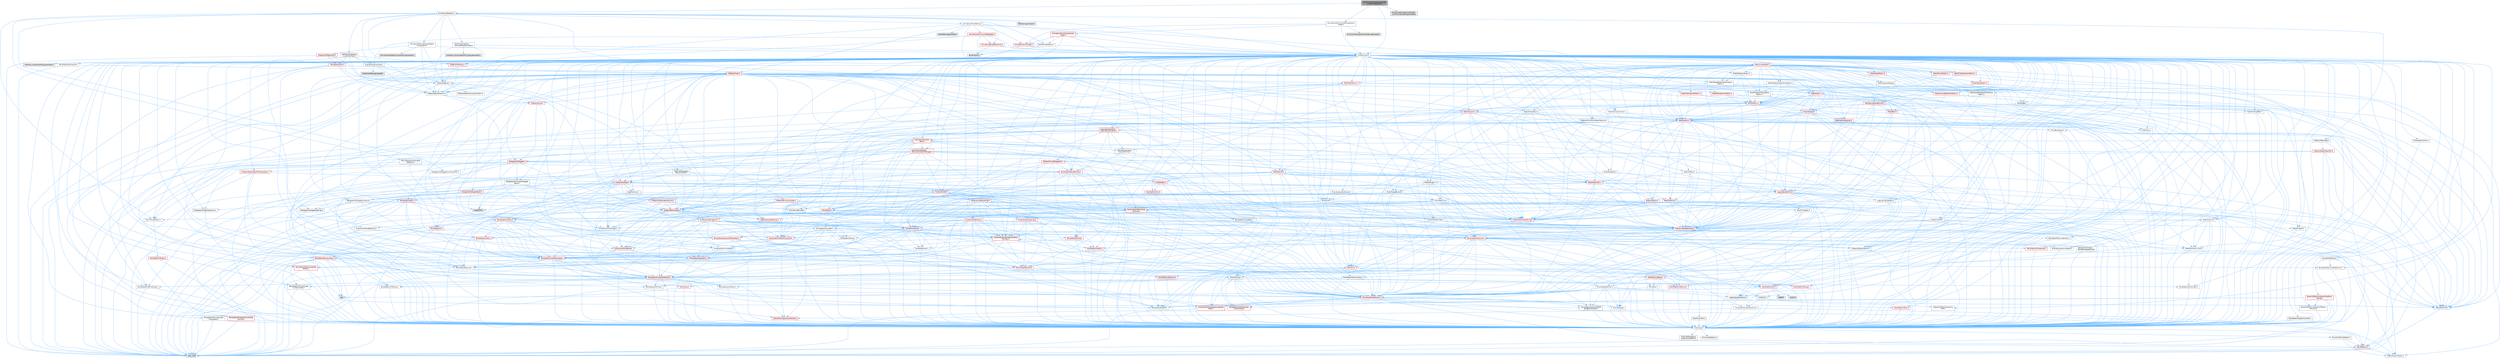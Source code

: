digraph "AnimCurveCompressionCodec_UniformIndexable.h"
{
 // INTERACTIVE_SVG=YES
 // LATEX_PDF_SIZE
  bgcolor="transparent";
  edge [fontname=Helvetica,fontsize=10,labelfontname=Helvetica,labelfontsize=10];
  node [fontname=Helvetica,fontsize=10,shape=box,height=0.2,width=0.4];
  Node1 [id="Node000001",label="AnimCurveCompressionCodec\l_UniformIndexable.h",height=0.2,width=0.4,color="gray40", fillcolor="grey60", style="filled", fontcolor="black",tooltip=" "];
  Node1 -> Node2 [id="edge1_Node000001_Node000002",color="steelblue1",style="solid",tooltip=" "];
  Node2 [id="Node000002",label="Animation/Skeleton.h",height=0.2,width=0.4,color="grey40", fillcolor="white", style="filled",URL="$d1/ded/Skeleton_8h.html",tooltip=" "];
  Node2 -> Node3 [id="edge2_Node000002_Node000003",color="steelblue1",style="solid",tooltip=" "];
  Node3 [id="Node000003",label="CoreMinimal.h",height=0.2,width=0.4,color="grey40", fillcolor="white", style="filled",URL="$d7/d67/CoreMinimal_8h.html",tooltip=" "];
  Node3 -> Node4 [id="edge3_Node000003_Node000004",color="steelblue1",style="solid",tooltip=" "];
  Node4 [id="Node000004",label="CoreTypes.h",height=0.2,width=0.4,color="grey40", fillcolor="white", style="filled",URL="$dc/dec/CoreTypes_8h.html",tooltip=" "];
  Node4 -> Node5 [id="edge4_Node000004_Node000005",color="steelblue1",style="solid",tooltip=" "];
  Node5 [id="Node000005",label="HAL/Platform.h",height=0.2,width=0.4,color="red", fillcolor="#FFF0F0", style="filled",URL="$d9/dd0/Platform_8h.html",tooltip=" "];
  Node5 -> Node8 [id="edge5_Node000005_Node000008",color="steelblue1",style="solid",tooltip=" "];
  Node8 [id="Node000008",label="type_traits",height=0.2,width=0.4,color="grey60", fillcolor="#E0E0E0", style="filled",tooltip=" "];
  Node5 -> Node9 [id="edge6_Node000005_Node000009",color="steelblue1",style="solid",tooltip=" "];
  Node9 [id="Node000009",label="PreprocessorHelpers.h",height=0.2,width=0.4,color="grey40", fillcolor="white", style="filled",URL="$db/ddb/PreprocessorHelpers_8h.html",tooltip=" "];
  Node4 -> Node15 [id="edge7_Node000004_Node000015",color="steelblue1",style="solid",tooltip=" "];
  Node15 [id="Node000015",label="ProfilingDebugging\l/UMemoryDefines.h",height=0.2,width=0.4,color="grey40", fillcolor="white", style="filled",URL="$d2/da2/UMemoryDefines_8h.html",tooltip=" "];
  Node4 -> Node16 [id="edge8_Node000004_Node000016",color="steelblue1",style="solid",tooltip=" "];
  Node16 [id="Node000016",label="Misc/CoreMiscDefines.h",height=0.2,width=0.4,color="grey40", fillcolor="white", style="filled",URL="$da/d38/CoreMiscDefines_8h.html",tooltip=" "];
  Node16 -> Node5 [id="edge9_Node000016_Node000005",color="steelblue1",style="solid",tooltip=" "];
  Node16 -> Node9 [id="edge10_Node000016_Node000009",color="steelblue1",style="solid",tooltip=" "];
  Node4 -> Node17 [id="edge11_Node000004_Node000017",color="steelblue1",style="solid",tooltip=" "];
  Node17 [id="Node000017",label="Misc/CoreDefines.h",height=0.2,width=0.4,color="grey40", fillcolor="white", style="filled",URL="$d3/dd2/CoreDefines_8h.html",tooltip=" "];
  Node3 -> Node18 [id="edge12_Node000003_Node000018",color="steelblue1",style="solid",tooltip=" "];
  Node18 [id="Node000018",label="CoreFwd.h",height=0.2,width=0.4,color="grey40", fillcolor="white", style="filled",URL="$d1/d1e/CoreFwd_8h.html",tooltip=" "];
  Node18 -> Node4 [id="edge13_Node000018_Node000004",color="steelblue1",style="solid",tooltip=" "];
  Node18 -> Node19 [id="edge14_Node000018_Node000019",color="steelblue1",style="solid",tooltip=" "];
  Node19 [id="Node000019",label="Containers/ContainersFwd.h",height=0.2,width=0.4,color="grey40", fillcolor="white", style="filled",URL="$d4/d0a/ContainersFwd_8h.html",tooltip=" "];
  Node19 -> Node5 [id="edge15_Node000019_Node000005",color="steelblue1",style="solid",tooltip=" "];
  Node19 -> Node4 [id="edge16_Node000019_Node000004",color="steelblue1",style="solid",tooltip=" "];
  Node19 -> Node20 [id="edge17_Node000019_Node000020",color="steelblue1",style="solid",tooltip=" "];
  Node20 [id="Node000020",label="Traits/IsContiguousContainer.h",height=0.2,width=0.4,color="red", fillcolor="#FFF0F0", style="filled",URL="$d5/d3c/IsContiguousContainer_8h.html",tooltip=" "];
  Node20 -> Node4 [id="edge18_Node000020_Node000004",color="steelblue1",style="solid",tooltip=" "];
  Node18 -> Node23 [id="edge19_Node000018_Node000023",color="steelblue1",style="solid",tooltip=" "];
  Node23 [id="Node000023",label="Math/MathFwd.h",height=0.2,width=0.4,color="grey40", fillcolor="white", style="filled",URL="$d2/d10/MathFwd_8h.html",tooltip=" "];
  Node23 -> Node5 [id="edge20_Node000023_Node000005",color="steelblue1",style="solid",tooltip=" "];
  Node18 -> Node24 [id="edge21_Node000018_Node000024",color="steelblue1",style="solid",tooltip=" "];
  Node24 [id="Node000024",label="UObject/UObjectHierarchy\lFwd.h",height=0.2,width=0.4,color="grey40", fillcolor="white", style="filled",URL="$d3/d13/UObjectHierarchyFwd_8h.html",tooltip=" "];
  Node3 -> Node24 [id="edge22_Node000003_Node000024",color="steelblue1",style="solid",tooltip=" "];
  Node3 -> Node19 [id="edge23_Node000003_Node000019",color="steelblue1",style="solid",tooltip=" "];
  Node3 -> Node25 [id="edge24_Node000003_Node000025",color="steelblue1",style="solid",tooltip=" "];
  Node25 [id="Node000025",label="Misc/VarArgs.h",height=0.2,width=0.4,color="grey40", fillcolor="white", style="filled",URL="$d5/d6f/VarArgs_8h.html",tooltip=" "];
  Node25 -> Node4 [id="edge25_Node000025_Node000004",color="steelblue1",style="solid",tooltip=" "];
  Node3 -> Node26 [id="edge26_Node000003_Node000026",color="steelblue1",style="solid",tooltip=" "];
  Node26 [id="Node000026",label="Logging/LogVerbosity.h",height=0.2,width=0.4,color="grey40", fillcolor="white", style="filled",URL="$d2/d8f/LogVerbosity_8h.html",tooltip=" "];
  Node26 -> Node4 [id="edge27_Node000026_Node000004",color="steelblue1",style="solid",tooltip=" "];
  Node3 -> Node27 [id="edge28_Node000003_Node000027",color="steelblue1",style="solid",tooltip=" "];
  Node27 [id="Node000027",label="Misc/OutputDevice.h",height=0.2,width=0.4,color="grey40", fillcolor="white", style="filled",URL="$d7/d32/OutputDevice_8h.html",tooltip=" "];
  Node27 -> Node18 [id="edge29_Node000027_Node000018",color="steelblue1",style="solid",tooltip=" "];
  Node27 -> Node4 [id="edge30_Node000027_Node000004",color="steelblue1",style="solid",tooltip=" "];
  Node27 -> Node26 [id="edge31_Node000027_Node000026",color="steelblue1",style="solid",tooltip=" "];
  Node27 -> Node25 [id="edge32_Node000027_Node000025",color="steelblue1",style="solid",tooltip=" "];
  Node27 -> Node28 [id="edge33_Node000027_Node000028",color="steelblue1",style="solid",tooltip=" "];
  Node28 [id="Node000028",label="Templates/IsArrayOrRefOf\lTypeByPredicate.h",height=0.2,width=0.4,color="grey40", fillcolor="white", style="filled",URL="$d6/da1/IsArrayOrRefOfTypeByPredicate_8h.html",tooltip=" "];
  Node28 -> Node4 [id="edge34_Node000028_Node000004",color="steelblue1",style="solid",tooltip=" "];
  Node27 -> Node29 [id="edge35_Node000027_Node000029",color="steelblue1",style="solid",tooltip=" "];
  Node29 [id="Node000029",label="Templates/IsValidVariadic\lFunctionArg.h",height=0.2,width=0.4,color="red", fillcolor="#FFF0F0", style="filled",URL="$d0/dc8/IsValidVariadicFunctionArg_8h.html",tooltip=" "];
  Node29 -> Node4 [id="edge36_Node000029_Node000004",color="steelblue1",style="solid",tooltip=" "];
  Node29 -> Node8 [id="edge37_Node000029_Node000008",color="steelblue1",style="solid",tooltip=" "];
  Node27 -> Node31 [id="edge38_Node000027_Node000031",color="steelblue1",style="solid",tooltip=" "];
  Node31 [id="Node000031",label="Traits/IsCharEncodingCompatible\lWith.h",height=0.2,width=0.4,color="red", fillcolor="#FFF0F0", style="filled",URL="$df/dd1/IsCharEncodingCompatibleWith_8h.html",tooltip=" "];
  Node31 -> Node8 [id="edge39_Node000031_Node000008",color="steelblue1",style="solid",tooltip=" "];
  Node3 -> Node33 [id="edge40_Node000003_Node000033",color="steelblue1",style="solid",tooltip=" "];
  Node33 [id="Node000033",label="HAL/PlatformCrt.h",height=0.2,width=0.4,color="red", fillcolor="#FFF0F0", style="filled",URL="$d8/d75/PlatformCrt_8h.html",tooltip=" "];
  Node33 -> Node34 [id="edge41_Node000033_Node000034",color="steelblue1",style="solid",tooltip=" "];
  Node34 [id="Node000034",label="new",height=0.2,width=0.4,color="grey60", fillcolor="#E0E0E0", style="filled",tooltip=" "];
  Node33 -> Node35 [id="edge42_Node000033_Node000035",color="steelblue1",style="solid",tooltip=" "];
  Node35 [id="Node000035",label="wchar.h",height=0.2,width=0.4,color="grey60", fillcolor="#E0E0E0", style="filled",tooltip=" "];
  Node33 -> Node36 [id="edge43_Node000033_Node000036",color="steelblue1",style="solid",tooltip=" "];
  Node36 [id="Node000036",label="stddef.h",height=0.2,width=0.4,color="grey60", fillcolor="#E0E0E0", style="filled",tooltip=" "];
  Node3 -> Node43 [id="edge44_Node000003_Node000043",color="steelblue1",style="solid",tooltip=" "];
  Node43 [id="Node000043",label="HAL/PlatformMisc.h",height=0.2,width=0.4,color="red", fillcolor="#FFF0F0", style="filled",URL="$d0/df5/PlatformMisc_8h.html",tooltip=" "];
  Node43 -> Node4 [id="edge45_Node000043_Node000004",color="steelblue1",style="solid",tooltip=" "];
  Node3 -> Node62 [id="edge46_Node000003_Node000062",color="steelblue1",style="solid",tooltip=" "];
  Node62 [id="Node000062",label="Misc/AssertionMacros.h",height=0.2,width=0.4,color="red", fillcolor="#FFF0F0", style="filled",URL="$d0/dfa/AssertionMacros_8h.html",tooltip=" "];
  Node62 -> Node4 [id="edge47_Node000062_Node000004",color="steelblue1",style="solid",tooltip=" "];
  Node62 -> Node5 [id="edge48_Node000062_Node000005",color="steelblue1",style="solid",tooltip=" "];
  Node62 -> Node43 [id="edge49_Node000062_Node000043",color="steelblue1",style="solid",tooltip=" "];
  Node62 -> Node9 [id="edge50_Node000062_Node000009",color="steelblue1",style="solid",tooltip=" "];
  Node62 -> Node63 [id="edge51_Node000062_Node000063",color="steelblue1",style="solid",tooltip=" "];
  Node63 [id="Node000063",label="Templates/EnableIf.h",height=0.2,width=0.4,color="grey40", fillcolor="white", style="filled",URL="$d7/d60/EnableIf_8h.html",tooltip=" "];
  Node63 -> Node4 [id="edge52_Node000063_Node000004",color="steelblue1",style="solid",tooltip=" "];
  Node62 -> Node28 [id="edge53_Node000062_Node000028",color="steelblue1",style="solid",tooltip=" "];
  Node62 -> Node29 [id="edge54_Node000062_Node000029",color="steelblue1",style="solid",tooltip=" "];
  Node62 -> Node31 [id="edge55_Node000062_Node000031",color="steelblue1",style="solid",tooltip=" "];
  Node62 -> Node25 [id="edge56_Node000062_Node000025",color="steelblue1",style="solid",tooltip=" "];
  Node3 -> Node71 [id="edge57_Node000003_Node000071",color="steelblue1",style="solid",tooltip=" "];
  Node71 [id="Node000071",label="Templates/IsPointer.h",height=0.2,width=0.4,color="grey40", fillcolor="white", style="filled",URL="$d7/d05/IsPointer_8h.html",tooltip=" "];
  Node71 -> Node4 [id="edge58_Node000071_Node000004",color="steelblue1",style="solid",tooltip=" "];
  Node3 -> Node72 [id="edge59_Node000003_Node000072",color="steelblue1",style="solid",tooltip=" "];
  Node72 [id="Node000072",label="HAL/PlatformMemory.h",height=0.2,width=0.4,color="red", fillcolor="#FFF0F0", style="filled",URL="$de/d68/PlatformMemory_8h.html",tooltip=" "];
  Node72 -> Node4 [id="edge60_Node000072_Node000004",color="steelblue1",style="solid",tooltip=" "];
  Node3 -> Node55 [id="edge61_Node000003_Node000055",color="steelblue1",style="solid",tooltip=" "];
  Node55 [id="Node000055",label="HAL/PlatformAtomics.h",height=0.2,width=0.4,color="red", fillcolor="#FFF0F0", style="filled",URL="$d3/d36/PlatformAtomics_8h.html",tooltip=" "];
  Node55 -> Node4 [id="edge62_Node000055_Node000004",color="steelblue1",style="solid",tooltip=" "];
  Node3 -> Node77 [id="edge63_Node000003_Node000077",color="steelblue1",style="solid",tooltip=" "];
  Node77 [id="Node000077",label="Misc/Exec.h",height=0.2,width=0.4,color="grey40", fillcolor="white", style="filled",URL="$de/ddb/Exec_8h.html",tooltip=" "];
  Node77 -> Node4 [id="edge64_Node000077_Node000004",color="steelblue1",style="solid",tooltip=" "];
  Node77 -> Node62 [id="edge65_Node000077_Node000062",color="steelblue1",style="solid",tooltip=" "];
  Node3 -> Node78 [id="edge66_Node000003_Node000078",color="steelblue1",style="solid",tooltip=" "];
  Node78 [id="Node000078",label="HAL/MemoryBase.h",height=0.2,width=0.4,color="red", fillcolor="#FFF0F0", style="filled",URL="$d6/d9f/MemoryBase_8h.html",tooltip=" "];
  Node78 -> Node4 [id="edge67_Node000078_Node000004",color="steelblue1",style="solid",tooltip=" "];
  Node78 -> Node55 [id="edge68_Node000078_Node000055",color="steelblue1",style="solid",tooltip=" "];
  Node78 -> Node33 [id="edge69_Node000078_Node000033",color="steelblue1",style="solid",tooltip=" "];
  Node78 -> Node77 [id="edge70_Node000078_Node000077",color="steelblue1",style="solid",tooltip=" "];
  Node78 -> Node27 [id="edge71_Node000078_Node000027",color="steelblue1",style="solid",tooltip=" "];
  Node3 -> Node88 [id="edge72_Node000003_Node000088",color="steelblue1",style="solid",tooltip=" "];
  Node88 [id="Node000088",label="HAL/UnrealMemory.h",height=0.2,width=0.4,color="red", fillcolor="#FFF0F0", style="filled",URL="$d9/d96/UnrealMemory_8h.html",tooltip=" "];
  Node88 -> Node4 [id="edge73_Node000088_Node000004",color="steelblue1",style="solid",tooltip=" "];
  Node88 -> Node78 [id="edge74_Node000088_Node000078",color="steelblue1",style="solid",tooltip=" "];
  Node88 -> Node72 [id="edge75_Node000088_Node000072",color="steelblue1",style="solid",tooltip=" "];
  Node88 -> Node71 [id="edge76_Node000088_Node000071",color="steelblue1",style="solid",tooltip=" "];
  Node3 -> Node90 [id="edge77_Node000003_Node000090",color="steelblue1",style="solid",tooltip=" "];
  Node90 [id="Node000090",label="Templates/IsArithmetic.h",height=0.2,width=0.4,color="grey40", fillcolor="white", style="filled",URL="$d2/d5d/IsArithmetic_8h.html",tooltip=" "];
  Node90 -> Node4 [id="edge78_Node000090_Node000004",color="steelblue1",style="solid",tooltip=" "];
  Node3 -> Node84 [id="edge79_Node000003_Node000084",color="steelblue1",style="solid",tooltip=" "];
  Node84 [id="Node000084",label="Templates/AndOrNot.h",height=0.2,width=0.4,color="grey40", fillcolor="white", style="filled",URL="$db/d0a/AndOrNot_8h.html",tooltip=" "];
  Node84 -> Node4 [id="edge80_Node000084_Node000004",color="steelblue1",style="solid",tooltip=" "];
  Node3 -> Node91 [id="edge81_Node000003_Node000091",color="steelblue1",style="solid",tooltip=" "];
  Node91 [id="Node000091",label="Templates/IsPODType.h",height=0.2,width=0.4,color="grey40", fillcolor="white", style="filled",URL="$d7/db1/IsPODType_8h.html",tooltip=" "];
  Node91 -> Node4 [id="edge82_Node000091_Node000004",color="steelblue1",style="solid",tooltip=" "];
  Node3 -> Node92 [id="edge83_Node000003_Node000092",color="steelblue1",style="solid",tooltip=" "];
  Node92 [id="Node000092",label="Templates/IsUECoreType.h",height=0.2,width=0.4,color="grey40", fillcolor="white", style="filled",URL="$d1/db8/IsUECoreType_8h.html",tooltip=" "];
  Node92 -> Node4 [id="edge84_Node000092_Node000004",color="steelblue1",style="solid",tooltip=" "];
  Node92 -> Node8 [id="edge85_Node000092_Node000008",color="steelblue1",style="solid",tooltip=" "];
  Node3 -> Node85 [id="edge86_Node000003_Node000085",color="steelblue1",style="solid",tooltip=" "];
  Node85 [id="Node000085",label="Templates/IsTriviallyCopy\lConstructible.h",height=0.2,width=0.4,color="grey40", fillcolor="white", style="filled",URL="$d3/d78/IsTriviallyCopyConstructible_8h.html",tooltip=" "];
  Node85 -> Node4 [id="edge87_Node000085_Node000004",color="steelblue1",style="solid",tooltip=" "];
  Node85 -> Node8 [id="edge88_Node000085_Node000008",color="steelblue1",style="solid",tooltip=" "];
  Node3 -> Node93 [id="edge89_Node000003_Node000093",color="steelblue1",style="solid",tooltip=" "];
  Node93 [id="Node000093",label="Templates/UnrealTypeTraits.h",height=0.2,width=0.4,color="red", fillcolor="#FFF0F0", style="filled",URL="$d2/d2d/UnrealTypeTraits_8h.html",tooltip=" "];
  Node93 -> Node4 [id="edge90_Node000093_Node000004",color="steelblue1",style="solid",tooltip=" "];
  Node93 -> Node71 [id="edge91_Node000093_Node000071",color="steelblue1",style="solid",tooltip=" "];
  Node93 -> Node62 [id="edge92_Node000093_Node000062",color="steelblue1",style="solid",tooltip=" "];
  Node93 -> Node84 [id="edge93_Node000093_Node000084",color="steelblue1",style="solid",tooltip=" "];
  Node93 -> Node63 [id="edge94_Node000093_Node000063",color="steelblue1",style="solid",tooltip=" "];
  Node93 -> Node90 [id="edge95_Node000093_Node000090",color="steelblue1",style="solid",tooltip=" "];
  Node93 -> Node91 [id="edge96_Node000093_Node000091",color="steelblue1",style="solid",tooltip=" "];
  Node93 -> Node92 [id="edge97_Node000093_Node000092",color="steelblue1",style="solid",tooltip=" "];
  Node93 -> Node85 [id="edge98_Node000093_Node000085",color="steelblue1",style="solid",tooltip=" "];
  Node3 -> Node63 [id="edge99_Node000003_Node000063",color="steelblue1",style="solid",tooltip=" "];
  Node3 -> Node95 [id="edge100_Node000003_Node000095",color="steelblue1",style="solid",tooltip=" "];
  Node95 [id="Node000095",label="Templates/RemoveReference.h",height=0.2,width=0.4,color="grey40", fillcolor="white", style="filled",URL="$da/dbe/RemoveReference_8h.html",tooltip=" "];
  Node95 -> Node4 [id="edge101_Node000095_Node000004",color="steelblue1",style="solid",tooltip=" "];
  Node3 -> Node96 [id="edge102_Node000003_Node000096",color="steelblue1",style="solid",tooltip=" "];
  Node96 [id="Node000096",label="Templates/IntegralConstant.h",height=0.2,width=0.4,color="grey40", fillcolor="white", style="filled",URL="$db/d1b/IntegralConstant_8h.html",tooltip=" "];
  Node96 -> Node4 [id="edge103_Node000096_Node000004",color="steelblue1",style="solid",tooltip=" "];
  Node3 -> Node97 [id="edge104_Node000003_Node000097",color="steelblue1",style="solid",tooltip=" "];
  Node97 [id="Node000097",label="Templates/IsClass.h",height=0.2,width=0.4,color="grey40", fillcolor="white", style="filled",URL="$db/dcb/IsClass_8h.html",tooltip=" "];
  Node97 -> Node4 [id="edge105_Node000097_Node000004",color="steelblue1",style="solid",tooltip=" "];
  Node3 -> Node98 [id="edge106_Node000003_Node000098",color="steelblue1",style="solid",tooltip=" "];
  Node98 [id="Node000098",label="Templates/TypeCompatible\lBytes.h",height=0.2,width=0.4,color="red", fillcolor="#FFF0F0", style="filled",URL="$df/d0a/TypeCompatibleBytes_8h.html",tooltip=" "];
  Node98 -> Node4 [id="edge107_Node000098_Node000004",color="steelblue1",style="solid",tooltip=" "];
  Node98 -> Node34 [id="edge108_Node000098_Node000034",color="steelblue1",style="solid",tooltip=" "];
  Node98 -> Node8 [id="edge109_Node000098_Node000008",color="steelblue1",style="solid",tooltip=" "];
  Node3 -> Node20 [id="edge110_Node000003_Node000020",color="steelblue1",style="solid",tooltip=" "];
  Node3 -> Node99 [id="edge111_Node000003_Node000099",color="steelblue1",style="solid",tooltip=" "];
  Node99 [id="Node000099",label="Templates/UnrealTemplate.h",height=0.2,width=0.4,color="red", fillcolor="#FFF0F0", style="filled",URL="$d4/d24/UnrealTemplate_8h.html",tooltip=" "];
  Node99 -> Node4 [id="edge112_Node000099_Node000004",color="steelblue1",style="solid",tooltip=" "];
  Node99 -> Node71 [id="edge113_Node000099_Node000071",color="steelblue1",style="solid",tooltip=" "];
  Node99 -> Node88 [id="edge114_Node000099_Node000088",color="steelblue1",style="solid",tooltip=" "];
  Node99 -> Node93 [id="edge115_Node000099_Node000093",color="steelblue1",style="solid",tooltip=" "];
  Node99 -> Node95 [id="edge116_Node000099_Node000095",color="steelblue1",style="solid",tooltip=" "];
  Node99 -> Node65 [id="edge117_Node000099_Node000065",color="steelblue1",style="solid",tooltip=" "];
  Node65 [id="Node000065",label="Templates/Requires.h",height=0.2,width=0.4,color="grey40", fillcolor="white", style="filled",URL="$dc/d96/Requires_8h.html",tooltip=" "];
  Node65 -> Node63 [id="edge118_Node000065_Node000063",color="steelblue1",style="solid",tooltip=" "];
  Node65 -> Node8 [id="edge119_Node000065_Node000008",color="steelblue1",style="solid",tooltip=" "];
  Node99 -> Node98 [id="edge120_Node000099_Node000098",color="steelblue1",style="solid",tooltip=" "];
  Node99 -> Node20 [id="edge121_Node000099_Node000020",color="steelblue1",style="solid",tooltip=" "];
  Node99 -> Node8 [id="edge122_Node000099_Node000008",color="steelblue1",style="solid",tooltip=" "];
  Node3 -> Node48 [id="edge123_Node000003_Node000048",color="steelblue1",style="solid",tooltip=" "];
  Node48 [id="Node000048",label="Math/NumericLimits.h",height=0.2,width=0.4,color="grey40", fillcolor="white", style="filled",URL="$df/d1b/NumericLimits_8h.html",tooltip=" "];
  Node48 -> Node4 [id="edge124_Node000048_Node000004",color="steelblue1",style="solid",tooltip=" "];
  Node3 -> Node103 [id="edge125_Node000003_Node000103",color="steelblue1",style="solid",tooltip=" "];
  Node103 [id="Node000103",label="HAL/PlatformMath.h",height=0.2,width=0.4,color="red", fillcolor="#FFF0F0", style="filled",URL="$dc/d53/PlatformMath_8h.html",tooltip=" "];
  Node103 -> Node4 [id="edge126_Node000103_Node000004",color="steelblue1",style="solid",tooltip=" "];
  Node3 -> Node86 [id="edge127_Node000003_Node000086",color="steelblue1",style="solid",tooltip=" "];
  Node86 [id="Node000086",label="Templates/IsTriviallyCopy\lAssignable.h",height=0.2,width=0.4,color="grey40", fillcolor="white", style="filled",URL="$d2/df2/IsTriviallyCopyAssignable_8h.html",tooltip=" "];
  Node86 -> Node4 [id="edge128_Node000086_Node000004",color="steelblue1",style="solid",tooltip=" "];
  Node86 -> Node8 [id="edge129_Node000086_Node000008",color="steelblue1",style="solid",tooltip=" "];
  Node3 -> Node111 [id="edge130_Node000003_Node000111",color="steelblue1",style="solid",tooltip=" "];
  Node111 [id="Node000111",label="Templates/MemoryOps.h",height=0.2,width=0.4,color="red", fillcolor="#FFF0F0", style="filled",URL="$db/dea/MemoryOps_8h.html",tooltip=" "];
  Node111 -> Node4 [id="edge131_Node000111_Node000004",color="steelblue1",style="solid",tooltip=" "];
  Node111 -> Node88 [id="edge132_Node000111_Node000088",color="steelblue1",style="solid",tooltip=" "];
  Node111 -> Node86 [id="edge133_Node000111_Node000086",color="steelblue1",style="solid",tooltip=" "];
  Node111 -> Node85 [id="edge134_Node000111_Node000085",color="steelblue1",style="solid",tooltip=" "];
  Node111 -> Node65 [id="edge135_Node000111_Node000065",color="steelblue1",style="solid",tooltip=" "];
  Node111 -> Node93 [id="edge136_Node000111_Node000093",color="steelblue1",style="solid",tooltip=" "];
  Node111 -> Node34 [id="edge137_Node000111_Node000034",color="steelblue1",style="solid",tooltip=" "];
  Node111 -> Node8 [id="edge138_Node000111_Node000008",color="steelblue1",style="solid",tooltip=" "];
  Node3 -> Node112 [id="edge139_Node000003_Node000112",color="steelblue1",style="solid",tooltip=" "];
  Node112 [id="Node000112",label="Containers/ContainerAllocation\lPolicies.h",height=0.2,width=0.4,color="red", fillcolor="#FFF0F0", style="filled",URL="$d7/dff/ContainerAllocationPolicies_8h.html",tooltip=" "];
  Node112 -> Node4 [id="edge140_Node000112_Node000004",color="steelblue1",style="solid",tooltip=" "];
  Node112 -> Node112 [id="edge141_Node000112_Node000112",color="steelblue1",style="solid",tooltip=" "];
  Node112 -> Node103 [id="edge142_Node000112_Node000103",color="steelblue1",style="solid",tooltip=" "];
  Node112 -> Node88 [id="edge143_Node000112_Node000088",color="steelblue1",style="solid",tooltip=" "];
  Node112 -> Node48 [id="edge144_Node000112_Node000048",color="steelblue1",style="solid",tooltip=" "];
  Node112 -> Node62 [id="edge145_Node000112_Node000062",color="steelblue1",style="solid",tooltip=" "];
  Node112 -> Node111 [id="edge146_Node000112_Node000111",color="steelblue1",style="solid",tooltip=" "];
  Node112 -> Node98 [id="edge147_Node000112_Node000098",color="steelblue1",style="solid",tooltip=" "];
  Node112 -> Node8 [id="edge148_Node000112_Node000008",color="steelblue1",style="solid",tooltip=" "];
  Node3 -> Node115 [id="edge149_Node000003_Node000115",color="steelblue1",style="solid",tooltip=" "];
  Node115 [id="Node000115",label="Templates/IsEnumClass.h",height=0.2,width=0.4,color="grey40", fillcolor="white", style="filled",URL="$d7/d15/IsEnumClass_8h.html",tooltip=" "];
  Node115 -> Node4 [id="edge150_Node000115_Node000004",color="steelblue1",style="solid",tooltip=" "];
  Node115 -> Node84 [id="edge151_Node000115_Node000084",color="steelblue1",style="solid",tooltip=" "];
  Node3 -> Node116 [id="edge152_Node000003_Node000116",color="steelblue1",style="solid",tooltip=" "];
  Node116 [id="Node000116",label="HAL/PlatformProperties.h",height=0.2,width=0.4,color="red", fillcolor="#FFF0F0", style="filled",URL="$d9/db0/PlatformProperties_8h.html",tooltip=" "];
  Node116 -> Node4 [id="edge153_Node000116_Node000004",color="steelblue1",style="solid",tooltip=" "];
  Node3 -> Node119 [id="edge154_Node000003_Node000119",color="steelblue1",style="solid",tooltip=" "];
  Node119 [id="Node000119",label="Misc/EngineVersionBase.h",height=0.2,width=0.4,color="grey40", fillcolor="white", style="filled",URL="$d5/d2b/EngineVersionBase_8h.html",tooltip=" "];
  Node119 -> Node4 [id="edge155_Node000119_Node000004",color="steelblue1",style="solid",tooltip=" "];
  Node3 -> Node120 [id="edge156_Node000003_Node000120",color="steelblue1",style="solid",tooltip=" "];
  Node120 [id="Node000120",label="Internationalization\l/TextNamespaceFwd.h",height=0.2,width=0.4,color="grey40", fillcolor="white", style="filled",URL="$d8/d97/TextNamespaceFwd_8h.html",tooltip=" "];
  Node120 -> Node4 [id="edge157_Node000120_Node000004",color="steelblue1",style="solid",tooltip=" "];
  Node3 -> Node121 [id="edge158_Node000003_Node000121",color="steelblue1",style="solid",tooltip=" "];
  Node121 [id="Node000121",label="Serialization/Archive.h",height=0.2,width=0.4,color="red", fillcolor="#FFF0F0", style="filled",URL="$d7/d3b/Archive_8h.html",tooltip=" "];
  Node121 -> Node18 [id="edge159_Node000121_Node000018",color="steelblue1",style="solid",tooltip=" "];
  Node121 -> Node4 [id="edge160_Node000121_Node000004",color="steelblue1",style="solid",tooltip=" "];
  Node121 -> Node116 [id="edge161_Node000121_Node000116",color="steelblue1",style="solid",tooltip=" "];
  Node121 -> Node120 [id="edge162_Node000121_Node000120",color="steelblue1",style="solid",tooltip=" "];
  Node121 -> Node23 [id="edge163_Node000121_Node000023",color="steelblue1",style="solid",tooltip=" "];
  Node121 -> Node62 [id="edge164_Node000121_Node000062",color="steelblue1",style="solid",tooltip=" "];
  Node121 -> Node119 [id="edge165_Node000121_Node000119",color="steelblue1",style="solid",tooltip=" "];
  Node121 -> Node25 [id="edge166_Node000121_Node000025",color="steelblue1",style="solid",tooltip=" "];
  Node121 -> Node63 [id="edge167_Node000121_Node000063",color="steelblue1",style="solid",tooltip=" "];
  Node121 -> Node28 [id="edge168_Node000121_Node000028",color="steelblue1",style="solid",tooltip=" "];
  Node121 -> Node115 [id="edge169_Node000121_Node000115",color="steelblue1",style="solid",tooltip=" "];
  Node121 -> Node29 [id="edge170_Node000121_Node000029",color="steelblue1",style="solid",tooltip=" "];
  Node121 -> Node99 [id="edge171_Node000121_Node000099",color="steelblue1",style="solid",tooltip=" "];
  Node121 -> Node31 [id="edge172_Node000121_Node000031",color="steelblue1",style="solid",tooltip=" "];
  Node121 -> Node124 [id="edge173_Node000121_Node000124",color="steelblue1",style="solid",tooltip=" "];
  Node124 [id="Node000124",label="UObject/ObjectVersion.h",height=0.2,width=0.4,color="grey40", fillcolor="white", style="filled",URL="$da/d63/ObjectVersion_8h.html",tooltip=" "];
  Node124 -> Node4 [id="edge174_Node000124_Node000004",color="steelblue1",style="solid",tooltip=" "];
  Node3 -> Node125 [id="edge175_Node000003_Node000125",color="steelblue1",style="solid",tooltip=" "];
  Node125 [id="Node000125",label="Templates/Less.h",height=0.2,width=0.4,color="grey40", fillcolor="white", style="filled",URL="$de/dc8/Less_8h.html",tooltip=" "];
  Node125 -> Node4 [id="edge176_Node000125_Node000004",color="steelblue1",style="solid",tooltip=" "];
  Node125 -> Node99 [id="edge177_Node000125_Node000099",color="steelblue1",style="solid",tooltip=" "];
  Node3 -> Node126 [id="edge178_Node000003_Node000126",color="steelblue1",style="solid",tooltip=" "];
  Node126 [id="Node000126",label="Templates/Sorting.h",height=0.2,width=0.4,color="red", fillcolor="#FFF0F0", style="filled",URL="$d3/d9e/Sorting_8h.html",tooltip=" "];
  Node126 -> Node4 [id="edge179_Node000126_Node000004",color="steelblue1",style="solid",tooltip=" "];
  Node126 -> Node103 [id="edge180_Node000126_Node000103",color="steelblue1",style="solid",tooltip=" "];
  Node126 -> Node125 [id="edge181_Node000126_Node000125",color="steelblue1",style="solid",tooltip=" "];
  Node3 -> Node137 [id="edge182_Node000003_Node000137",color="steelblue1",style="solid",tooltip=" "];
  Node137 [id="Node000137",label="Misc/Char.h",height=0.2,width=0.4,color="red", fillcolor="#FFF0F0", style="filled",URL="$d0/d58/Char_8h.html",tooltip=" "];
  Node137 -> Node4 [id="edge183_Node000137_Node000004",color="steelblue1",style="solid",tooltip=" "];
  Node137 -> Node8 [id="edge184_Node000137_Node000008",color="steelblue1",style="solid",tooltip=" "];
  Node3 -> Node140 [id="edge185_Node000003_Node000140",color="steelblue1",style="solid",tooltip=" "];
  Node140 [id="Node000140",label="GenericPlatform/GenericPlatform\lStricmp.h",height=0.2,width=0.4,color="grey40", fillcolor="white", style="filled",URL="$d2/d86/GenericPlatformStricmp_8h.html",tooltip=" "];
  Node140 -> Node4 [id="edge186_Node000140_Node000004",color="steelblue1",style="solid",tooltip=" "];
  Node3 -> Node141 [id="edge187_Node000003_Node000141",color="steelblue1",style="solid",tooltip=" "];
  Node141 [id="Node000141",label="GenericPlatform/GenericPlatform\lString.h",height=0.2,width=0.4,color="red", fillcolor="#FFF0F0", style="filled",URL="$dd/d20/GenericPlatformString_8h.html",tooltip=" "];
  Node141 -> Node4 [id="edge188_Node000141_Node000004",color="steelblue1",style="solid",tooltip=" "];
  Node141 -> Node140 [id="edge189_Node000141_Node000140",color="steelblue1",style="solid",tooltip=" "];
  Node141 -> Node63 [id="edge190_Node000141_Node000063",color="steelblue1",style="solid",tooltip=" "];
  Node141 -> Node31 [id="edge191_Node000141_Node000031",color="steelblue1",style="solid",tooltip=" "];
  Node141 -> Node8 [id="edge192_Node000141_Node000008",color="steelblue1",style="solid",tooltip=" "];
  Node3 -> Node74 [id="edge193_Node000003_Node000074",color="steelblue1",style="solid",tooltip=" "];
  Node74 [id="Node000074",label="HAL/PlatformString.h",height=0.2,width=0.4,color="red", fillcolor="#FFF0F0", style="filled",URL="$db/db5/PlatformString_8h.html",tooltip=" "];
  Node74 -> Node4 [id="edge194_Node000074_Node000004",color="steelblue1",style="solid",tooltip=" "];
  Node3 -> Node144 [id="edge195_Node000003_Node000144",color="steelblue1",style="solid",tooltip=" "];
  Node144 [id="Node000144",label="Misc/CString.h",height=0.2,width=0.4,color="grey40", fillcolor="white", style="filled",URL="$d2/d49/CString_8h.html",tooltip=" "];
  Node144 -> Node4 [id="edge196_Node000144_Node000004",color="steelblue1",style="solid",tooltip=" "];
  Node144 -> Node33 [id="edge197_Node000144_Node000033",color="steelblue1",style="solid",tooltip=" "];
  Node144 -> Node74 [id="edge198_Node000144_Node000074",color="steelblue1",style="solid",tooltip=" "];
  Node144 -> Node62 [id="edge199_Node000144_Node000062",color="steelblue1",style="solid",tooltip=" "];
  Node144 -> Node137 [id="edge200_Node000144_Node000137",color="steelblue1",style="solid",tooltip=" "];
  Node144 -> Node25 [id="edge201_Node000144_Node000025",color="steelblue1",style="solid",tooltip=" "];
  Node144 -> Node28 [id="edge202_Node000144_Node000028",color="steelblue1",style="solid",tooltip=" "];
  Node144 -> Node29 [id="edge203_Node000144_Node000029",color="steelblue1",style="solid",tooltip=" "];
  Node144 -> Node31 [id="edge204_Node000144_Node000031",color="steelblue1",style="solid",tooltip=" "];
  Node3 -> Node145 [id="edge205_Node000003_Node000145",color="steelblue1",style="solid",tooltip=" "];
  Node145 [id="Node000145",label="Misc/Crc.h",height=0.2,width=0.4,color="red", fillcolor="#FFF0F0", style="filled",URL="$d4/dd2/Crc_8h.html",tooltip=" "];
  Node145 -> Node4 [id="edge206_Node000145_Node000004",color="steelblue1",style="solid",tooltip=" "];
  Node145 -> Node74 [id="edge207_Node000145_Node000074",color="steelblue1",style="solid",tooltip=" "];
  Node145 -> Node62 [id="edge208_Node000145_Node000062",color="steelblue1",style="solid",tooltip=" "];
  Node145 -> Node144 [id="edge209_Node000145_Node000144",color="steelblue1",style="solid",tooltip=" "];
  Node145 -> Node137 [id="edge210_Node000145_Node000137",color="steelblue1",style="solid",tooltip=" "];
  Node145 -> Node93 [id="edge211_Node000145_Node000093",color="steelblue1",style="solid",tooltip=" "];
  Node3 -> Node136 [id="edge212_Node000003_Node000136",color="steelblue1",style="solid",tooltip=" "];
  Node136 [id="Node000136",label="Math/UnrealMathUtility.h",height=0.2,width=0.4,color="red", fillcolor="#FFF0F0", style="filled",URL="$db/db8/UnrealMathUtility_8h.html",tooltip=" "];
  Node136 -> Node4 [id="edge213_Node000136_Node000004",color="steelblue1",style="solid",tooltip=" "];
  Node136 -> Node62 [id="edge214_Node000136_Node000062",color="steelblue1",style="solid",tooltip=" "];
  Node136 -> Node103 [id="edge215_Node000136_Node000103",color="steelblue1",style="solid",tooltip=" "];
  Node136 -> Node23 [id="edge216_Node000136_Node000023",color="steelblue1",style="solid",tooltip=" "];
  Node136 -> Node65 [id="edge217_Node000136_Node000065",color="steelblue1",style="solid",tooltip=" "];
  Node3 -> Node146 [id="edge218_Node000003_Node000146",color="steelblue1",style="solid",tooltip=" "];
  Node146 [id="Node000146",label="Containers/UnrealString.h",height=0.2,width=0.4,color="red", fillcolor="#FFF0F0", style="filled",URL="$d5/dba/UnrealString_8h.html",tooltip=" "];
  Node3 -> Node150 [id="edge219_Node000003_Node000150",color="steelblue1",style="solid",tooltip=" "];
  Node150 [id="Node000150",label="Containers/Array.h",height=0.2,width=0.4,color="red", fillcolor="#FFF0F0", style="filled",URL="$df/dd0/Array_8h.html",tooltip=" "];
  Node150 -> Node4 [id="edge220_Node000150_Node000004",color="steelblue1",style="solid",tooltip=" "];
  Node150 -> Node62 [id="edge221_Node000150_Node000062",color="steelblue1",style="solid",tooltip=" "];
  Node150 -> Node88 [id="edge222_Node000150_Node000088",color="steelblue1",style="solid",tooltip=" "];
  Node150 -> Node93 [id="edge223_Node000150_Node000093",color="steelblue1",style="solid",tooltip=" "];
  Node150 -> Node99 [id="edge224_Node000150_Node000099",color="steelblue1",style="solid",tooltip=" "];
  Node150 -> Node112 [id="edge225_Node000150_Node000112",color="steelblue1",style="solid",tooltip=" "];
  Node150 -> Node121 [id="edge226_Node000150_Node000121",color="steelblue1",style="solid",tooltip=" "];
  Node150 -> Node129 [id="edge227_Node000150_Node000129",color="steelblue1",style="solid",tooltip=" "];
  Node129 [id="Node000129",label="Templates/Invoke.h",height=0.2,width=0.4,color="red", fillcolor="#FFF0F0", style="filled",URL="$d7/deb/Invoke_8h.html",tooltip=" "];
  Node129 -> Node4 [id="edge228_Node000129_Node000004",color="steelblue1",style="solid",tooltip=" "];
  Node129 -> Node99 [id="edge229_Node000129_Node000099",color="steelblue1",style="solid",tooltip=" "];
  Node129 -> Node8 [id="edge230_Node000129_Node000008",color="steelblue1",style="solid",tooltip=" "];
  Node150 -> Node125 [id="edge231_Node000150_Node000125",color="steelblue1",style="solid",tooltip=" "];
  Node150 -> Node65 [id="edge232_Node000150_Node000065",color="steelblue1",style="solid",tooltip=" "];
  Node150 -> Node126 [id="edge233_Node000150_Node000126",color="steelblue1",style="solid",tooltip=" "];
  Node150 -> Node173 [id="edge234_Node000150_Node000173",color="steelblue1",style="solid",tooltip=" "];
  Node173 [id="Node000173",label="Templates/AlignmentTemplates.h",height=0.2,width=0.4,color="red", fillcolor="#FFF0F0", style="filled",URL="$dd/d32/AlignmentTemplates_8h.html",tooltip=" "];
  Node173 -> Node4 [id="edge235_Node000173_Node000004",color="steelblue1",style="solid",tooltip=" "];
  Node173 -> Node71 [id="edge236_Node000173_Node000071",color="steelblue1",style="solid",tooltip=" "];
  Node150 -> Node8 [id="edge237_Node000150_Node000008",color="steelblue1",style="solid",tooltip=" "];
  Node3 -> Node174 [id="edge238_Node000003_Node000174",color="steelblue1",style="solid",tooltip=" "];
  Node174 [id="Node000174",label="Misc/FrameNumber.h",height=0.2,width=0.4,color="grey40", fillcolor="white", style="filled",URL="$dd/dbd/FrameNumber_8h.html",tooltip=" "];
  Node174 -> Node4 [id="edge239_Node000174_Node000004",color="steelblue1",style="solid",tooltip=" "];
  Node174 -> Node48 [id="edge240_Node000174_Node000048",color="steelblue1",style="solid",tooltip=" "];
  Node174 -> Node136 [id="edge241_Node000174_Node000136",color="steelblue1",style="solid",tooltip=" "];
  Node174 -> Node63 [id="edge242_Node000174_Node000063",color="steelblue1",style="solid",tooltip=" "];
  Node174 -> Node93 [id="edge243_Node000174_Node000093",color="steelblue1",style="solid",tooltip=" "];
  Node3 -> Node175 [id="edge244_Node000003_Node000175",color="steelblue1",style="solid",tooltip=" "];
  Node175 [id="Node000175",label="Misc/Timespan.h",height=0.2,width=0.4,color="grey40", fillcolor="white", style="filled",URL="$da/dd9/Timespan_8h.html",tooltip=" "];
  Node175 -> Node4 [id="edge245_Node000175_Node000004",color="steelblue1",style="solid",tooltip=" "];
  Node175 -> Node176 [id="edge246_Node000175_Node000176",color="steelblue1",style="solid",tooltip=" "];
  Node176 [id="Node000176",label="Math/Interval.h",height=0.2,width=0.4,color="grey40", fillcolor="white", style="filled",URL="$d1/d55/Interval_8h.html",tooltip=" "];
  Node176 -> Node4 [id="edge247_Node000176_Node000004",color="steelblue1",style="solid",tooltip=" "];
  Node176 -> Node90 [id="edge248_Node000176_Node000090",color="steelblue1",style="solid",tooltip=" "];
  Node176 -> Node93 [id="edge249_Node000176_Node000093",color="steelblue1",style="solid",tooltip=" "];
  Node176 -> Node48 [id="edge250_Node000176_Node000048",color="steelblue1",style="solid",tooltip=" "];
  Node176 -> Node136 [id="edge251_Node000176_Node000136",color="steelblue1",style="solid",tooltip=" "];
  Node175 -> Node136 [id="edge252_Node000175_Node000136",color="steelblue1",style="solid",tooltip=" "];
  Node175 -> Node62 [id="edge253_Node000175_Node000062",color="steelblue1",style="solid",tooltip=" "];
  Node3 -> Node177 [id="edge254_Node000003_Node000177",color="steelblue1",style="solid",tooltip=" "];
  Node177 [id="Node000177",label="Containers/StringConv.h",height=0.2,width=0.4,color="red", fillcolor="#FFF0F0", style="filled",URL="$d3/ddf/StringConv_8h.html",tooltip=" "];
  Node177 -> Node4 [id="edge255_Node000177_Node000004",color="steelblue1",style="solid",tooltip=" "];
  Node177 -> Node62 [id="edge256_Node000177_Node000062",color="steelblue1",style="solid",tooltip=" "];
  Node177 -> Node112 [id="edge257_Node000177_Node000112",color="steelblue1",style="solid",tooltip=" "];
  Node177 -> Node150 [id="edge258_Node000177_Node000150",color="steelblue1",style="solid",tooltip=" "];
  Node177 -> Node144 [id="edge259_Node000177_Node000144",color="steelblue1",style="solid",tooltip=" "];
  Node177 -> Node178 [id="edge260_Node000177_Node000178",color="steelblue1",style="solid",tooltip=" "];
  Node178 [id="Node000178",label="Templates/IsArray.h",height=0.2,width=0.4,color="grey40", fillcolor="white", style="filled",URL="$d8/d8d/IsArray_8h.html",tooltip=" "];
  Node178 -> Node4 [id="edge261_Node000178_Node000004",color="steelblue1",style="solid",tooltip=" "];
  Node177 -> Node99 [id="edge262_Node000177_Node000099",color="steelblue1",style="solid",tooltip=" "];
  Node177 -> Node93 [id="edge263_Node000177_Node000093",color="steelblue1",style="solid",tooltip=" "];
  Node177 -> Node31 [id="edge264_Node000177_Node000031",color="steelblue1",style="solid",tooltip=" "];
  Node177 -> Node20 [id="edge265_Node000177_Node000020",color="steelblue1",style="solid",tooltip=" "];
  Node177 -> Node8 [id="edge266_Node000177_Node000008",color="steelblue1",style="solid",tooltip=" "];
  Node3 -> Node179 [id="edge267_Node000003_Node000179",color="steelblue1",style="solid",tooltip=" "];
  Node179 [id="Node000179",label="UObject/UnrealNames.h",height=0.2,width=0.4,color="red", fillcolor="#FFF0F0", style="filled",URL="$d8/db1/UnrealNames_8h.html",tooltip=" "];
  Node179 -> Node4 [id="edge268_Node000179_Node000004",color="steelblue1",style="solid",tooltip=" "];
  Node3 -> Node181 [id="edge269_Node000003_Node000181",color="steelblue1",style="solid",tooltip=" "];
  Node181 [id="Node000181",label="UObject/NameTypes.h",height=0.2,width=0.4,color="red", fillcolor="#FFF0F0", style="filled",URL="$d6/d35/NameTypes_8h.html",tooltip=" "];
  Node181 -> Node4 [id="edge270_Node000181_Node000004",color="steelblue1",style="solid",tooltip=" "];
  Node181 -> Node62 [id="edge271_Node000181_Node000062",color="steelblue1",style="solid",tooltip=" "];
  Node181 -> Node88 [id="edge272_Node000181_Node000088",color="steelblue1",style="solid",tooltip=" "];
  Node181 -> Node93 [id="edge273_Node000181_Node000093",color="steelblue1",style="solid",tooltip=" "];
  Node181 -> Node99 [id="edge274_Node000181_Node000099",color="steelblue1",style="solid",tooltip=" "];
  Node181 -> Node146 [id="edge275_Node000181_Node000146",color="steelblue1",style="solid",tooltip=" "];
  Node181 -> Node182 [id="edge276_Node000181_Node000182",color="steelblue1",style="solid",tooltip=" "];
  Node182 [id="Node000182",label="HAL/CriticalSection.h",height=0.2,width=0.4,color="grey40", fillcolor="white", style="filled",URL="$d6/d90/CriticalSection_8h.html",tooltip=" "];
  Node182 -> Node183 [id="edge277_Node000182_Node000183",color="steelblue1",style="solid",tooltip=" "];
  Node183 [id="Node000183",label="HAL/PlatformMutex.h",height=0.2,width=0.4,color="red", fillcolor="#FFF0F0", style="filled",URL="$d9/d0b/PlatformMutex_8h.html",tooltip=" "];
  Node183 -> Node4 [id="edge278_Node000183_Node000004",color="steelblue1",style="solid",tooltip=" "];
  Node181 -> Node177 [id="edge279_Node000181_Node000177",color="steelblue1",style="solid",tooltip=" "];
  Node181 -> Node45 [id="edge280_Node000181_Node000045",color="steelblue1",style="solid",tooltip=" "];
  Node45 [id="Node000045",label="Containers/StringFwd.h",height=0.2,width=0.4,color="red", fillcolor="#FFF0F0", style="filled",URL="$df/d37/StringFwd_8h.html",tooltip=" "];
  Node45 -> Node4 [id="edge281_Node000045_Node000004",color="steelblue1",style="solid",tooltip=" "];
  Node45 -> Node20 [id="edge282_Node000045_Node000020",color="steelblue1",style="solid",tooltip=" "];
  Node181 -> Node179 [id="edge283_Node000181_Node000179",color="steelblue1",style="solid",tooltip=" "];
  Node181 -> Node158 [id="edge284_Node000181_Node000158",color="steelblue1",style="solid",tooltip=" "];
  Node158 [id="Node000158",label="Serialization/MemoryLayout.h",height=0.2,width=0.4,color="red", fillcolor="#FFF0F0", style="filled",URL="$d7/d66/MemoryLayout_8h.html",tooltip=" "];
  Node158 -> Node161 [id="edge285_Node000158_Node000161",color="steelblue1",style="solid",tooltip=" "];
  Node161 [id="Node000161",label="Containers/EnumAsByte.h",height=0.2,width=0.4,color="grey40", fillcolor="white", style="filled",URL="$d6/d9a/EnumAsByte_8h.html",tooltip=" "];
  Node161 -> Node4 [id="edge286_Node000161_Node000004",color="steelblue1",style="solid",tooltip=" "];
  Node161 -> Node91 [id="edge287_Node000161_Node000091",color="steelblue1",style="solid",tooltip=" "];
  Node161 -> Node162 [id="edge288_Node000161_Node000162",color="steelblue1",style="solid",tooltip=" "];
  Node162 [id="Node000162",label="Templates/TypeHash.h",height=0.2,width=0.4,color="red", fillcolor="#FFF0F0", style="filled",URL="$d1/d62/TypeHash_8h.html",tooltip=" "];
  Node162 -> Node4 [id="edge289_Node000162_Node000004",color="steelblue1",style="solid",tooltip=" "];
  Node162 -> Node65 [id="edge290_Node000162_Node000065",color="steelblue1",style="solid",tooltip=" "];
  Node162 -> Node145 [id="edge291_Node000162_Node000145",color="steelblue1",style="solid",tooltip=" "];
  Node162 -> Node8 [id="edge292_Node000162_Node000008",color="steelblue1",style="solid",tooltip=" "];
  Node158 -> Node45 [id="edge293_Node000158_Node000045",color="steelblue1",style="solid",tooltip=" "];
  Node158 -> Node88 [id="edge294_Node000158_Node000088",color="steelblue1",style="solid",tooltip=" "];
  Node158 -> Node63 [id="edge295_Node000158_Node000063",color="steelblue1",style="solid",tooltip=" "];
  Node158 -> Node99 [id="edge296_Node000158_Node000099",color="steelblue1",style="solid",tooltip=" "];
  Node3 -> Node189 [id="edge297_Node000003_Node000189",color="steelblue1",style="solid",tooltip=" "];
  Node189 [id="Node000189",label="Misc/Parse.h",height=0.2,width=0.4,color="red", fillcolor="#FFF0F0", style="filled",URL="$dc/d71/Parse_8h.html",tooltip=" "];
  Node189 -> Node45 [id="edge298_Node000189_Node000045",color="steelblue1",style="solid",tooltip=" "];
  Node189 -> Node146 [id="edge299_Node000189_Node000146",color="steelblue1",style="solid",tooltip=" "];
  Node189 -> Node4 [id="edge300_Node000189_Node000004",color="steelblue1",style="solid",tooltip=" "];
  Node189 -> Node33 [id="edge301_Node000189_Node000033",color="steelblue1",style="solid",tooltip=" "];
  Node189 -> Node50 [id="edge302_Node000189_Node000050",color="steelblue1",style="solid",tooltip=" "];
  Node50 [id="Node000050",label="Misc/EnumClassFlags.h",height=0.2,width=0.4,color="grey40", fillcolor="white", style="filled",URL="$d8/de7/EnumClassFlags_8h.html",tooltip=" "];
  Node189 -> Node190 [id="edge303_Node000189_Node000190",color="steelblue1",style="solid",tooltip=" "];
  Node190 [id="Node000190",label="Templates/Function.h",height=0.2,width=0.4,color="red", fillcolor="#FFF0F0", style="filled",URL="$df/df5/Function_8h.html",tooltip=" "];
  Node190 -> Node4 [id="edge304_Node000190_Node000004",color="steelblue1",style="solid",tooltip=" "];
  Node190 -> Node62 [id="edge305_Node000190_Node000062",color="steelblue1",style="solid",tooltip=" "];
  Node190 -> Node88 [id="edge306_Node000190_Node000088",color="steelblue1",style="solid",tooltip=" "];
  Node190 -> Node93 [id="edge307_Node000190_Node000093",color="steelblue1",style="solid",tooltip=" "];
  Node190 -> Node129 [id="edge308_Node000190_Node000129",color="steelblue1",style="solid",tooltip=" "];
  Node190 -> Node99 [id="edge309_Node000190_Node000099",color="steelblue1",style="solid",tooltip=" "];
  Node190 -> Node65 [id="edge310_Node000190_Node000065",color="steelblue1",style="solid",tooltip=" "];
  Node190 -> Node136 [id="edge311_Node000190_Node000136",color="steelblue1",style="solid",tooltip=" "];
  Node190 -> Node34 [id="edge312_Node000190_Node000034",color="steelblue1",style="solid",tooltip=" "];
  Node190 -> Node8 [id="edge313_Node000190_Node000008",color="steelblue1",style="solid",tooltip=" "];
  Node3 -> Node173 [id="edge314_Node000003_Node000173",color="steelblue1",style="solid",tooltip=" "];
  Node3 -> Node192 [id="edge315_Node000003_Node000192",color="steelblue1",style="solid",tooltip=" "];
  Node192 [id="Node000192",label="Misc/StructBuilder.h",height=0.2,width=0.4,color="grey40", fillcolor="white", style="filled",URL="$d9/db3/StructBuilder_8h.html",tooltip=" "];
  Node192 -> Node4 [id="edge316_Node000192_Node000004",color="steelblue1",style="solid",tooltip=" "];
  Node192 -> Node136 [id="edge317_Node000192_Node000136",color="steelblue1",style="solid",tooltip=" "];
  Node192 -> Node173 [id="edge318_Node000192_Node000173",color="steelblue1",style="solid",tooltip=" "];
  Node3 -> Node105 [id="edge319_Node000003_Node000105",color="steelblue1",style="solid",tooltip=" "];
  Node105 [id="Node000105",label="Templates/Decay.h",height=0.2,width=0.4,color="grey40", fillcolor="white", style="filled",URL="$dd/d0f/Decay_8h.html",tooltip=" "];
  Node105 -> Node4 [id="edge320_Node000105_Node000004",color="steelblue1",style="solid",tooltip=" "];
  Node105 -> Node95 [id="edge321_Node000105_Node000095",color="steelblue1",style="solid",tooltip=" "];
  Node105 -> Node8 [id="edge322_Node000105_Node000008",color="steelblue1",style="solid",tooltip=" "];
  Node3 -> Node193 [id="edge323_Node000003_Node000193",color="steelblue1",style="solid",tooltip=" "];
  Node193 [id="Node000193",label="Templates/PointerIsConvertible\lFromTo.h",height=0.2,width=0.4,color="red", fillcolor="#FFF0F0", style="filled",URL="$d6/d65/PointerIsConvertibleFromTo_8h.html",tooltip=" "];
  Node193 -> Node4 [id="edge324_Node000193_Node000004",color="steelblue1",style="solid",tooltip=" "];
  Node193 -> Node8 [id="edge325_Node000193_Node000008",color="steelblue1",style="solid",tooltip=" "];
  Node3 -> Node129 [id="edge326_Node000003_Node000129",color="steelblue1",style="solid",tooltip=" "];
  Node3 -> Node190 [id="edge327_Node000003_Node000190",color="steelblue1",style="solid",tooltip=" "];
  Node3 -> Node162 [id="edge328_Node000003_Node000162",color="steelblue1",style="solid",tooltip=" "];
  Node3 -> Node194 [id="edge329_Node000003_Node000194",color="steelblue1",style="solid",tooltip=" "];
  Node194 [id="Node000194",label="Containers/ScriptArray.h",height=0.2,width=0.4,color="red", fillcolor="#FFF0F0", style="filled",URL="$dc/daf/ScriptArray_8h.html",tooltip=" "];
  Node194 -> Node4 [id="edge330_Node000194_Node000004",color="steelblue1",style="solid",tooltip=" "];
  Node194 -> Node62 [id="edge331_Node000194_Node000062",color="steelblue1",style="solid",tooltip=" "];
  Node194 -> Node88 [id="edge332_Node000194_Node000088",color="steelblue1",style="solid",tooltip=" "];
  Node194 -> Node112 [id="edge333_Node000194_Node000112",color="steelblue1",style="solid",tooltip=" "];
  Node194 -> Node150 [id="edge334_Node000194_Node000150",color="steelblue1",style="solid",tooltip=" "];
  Node3 -> Node195 [id="edge335_Node000003_Node000195",color="steelblue1",style="solid",tooltip=" "];
  Node195 [id="Node000195",label="Containers/BitArray.h",height=0.2,width=0.4,color="red", fillcolor="#FFF0F0", style="filled",URL="$d1/de4/BitArray_8h.html",tooltip=" "];
  Node195 -> Node112 [id="edge336_Node000195_Node000112",color="steelblue1",style="solid",tooltip=" "];
  Node195 -> Node4 [id="edge337_Node000195_Node000004",color="steelblue1",style="solid",tooltip=" "];
  Node195 -> Node55 [id="edge338_Node000195_Node000055",color="steelblue1",style="solid",tooltip=" "];
  Node195 -> Node88 [id="edge339_Node000195_Node000088",color="steelblue1",style="solid",tooltip=" "];
  Node195 -> Node136 [id="edge340_Node000195_Node000136",color="steelblue1",style="solid",tooltip=" "];
  Node195 -> Node62 [id="edge341_Node000195_Node000062",color="steelblue1",style="solid",tooltip=" "];
  Node195 -> Node50 [id="edge342_Node000195_Node000050",color="steelblue1",style="solid",tooltip=" "];
  Node195 -> Node121 [id="edge343_Node000195_Node000121",color="steelblue1",style="solid",tooltip=" "];
  Node195 -> Node158 [id="edge344_Node000195_Node000158",color="steelblue1",style="solid",tooltip=" "];
  Node195 -> Node63 [id="edge345_Node000195_Node000063",color="steelblue1",style="solid",tooltip=" "];
  Node195 -> Node129 [id="edge346_Node000195_Node000129",color="steelblue1",style="solid",tooltip=" "];
  Node195 -> Node99 [id="edge347_Node000195_Node000099",color="steelblue1",style="solid",tooltip=" "];
  Node195 -> Node93 [id="edge348_Node000195_Node000093",color="steelblue1",style="solid",tooltip=" "];
  Node3 -> Node196 [id="edge349_Node000003_Node000196",color="steelblue1",style="solid",tooltip=" "];
  Node196 [id="Node000196",label="Containers/SparseArray.h",height=0.2,width=0.4,color="red", fillcolor="#FFF0F0", style="filled",URL="$d5/dbf/SparseArray_8h.html",tooltip=" "];
  Node196 -> Node4 [id="edge350_Node000196_Node000004",color="steelblue1",style="solid",tooltip=" "];
  Node196 -> Node62 [id="edge351_Node000196_Node000062",color="steelblue1",style="solid",tooltip=" "];
  Node196 -> Node88 [id="edge352_Node000196_Node000088",color="steelblue1",style="solid",tooltip=" "];
  Node196 -> Node93 [id="edge353_Node000196_Node000093",color="steelblue1",style="solid",tooltip=" "];
  Node196 -> Node99 [id="edge354_Node000196_Node000099",color="steelblue1",style="solid",tooltip=" "];
  Node196 -> Node112 [id="edge355_Node000196_Node000112",color="steelblue1",style="solid",tooltip=" "];
  Node196 -> Node125 [id="edge356_Node000196_Node000125",color="steelblue1",style="solid",tooltip=" "];
  Node196 -> Node150 [id="edge357_Node000196_Node000150",color="steelblue1",style="solid",tooltip=" "];
  Node196 -> Node136 [id="edge358_Node000196_Node000136",color="steelblue1",style="solid",tooltip=" "];
  Node196 -> Node194 [id="edge359_Node000196_Node000194",color="steelblue1",style="solid",tooltip=" "];
  Node196 -> Node195 [id="edge360_Node000196_Node000195",color="steelblue1",style="solid",tooltip=" "];
  Node196 -> Node197 [id="edge361_Node000196_Node000197",color="steelblue1",style="solid",tooltip=" "];
  Node197 [id="Node000197",label="Serialization/Structured\lArchive.h",height=0.2,width=0.4,color="red", fillcolor="#FFF0F0", style="filled",URL="$d9/d1e/StructuredArchive_8h.html",tooltip=" "];
  Node197 -> Node150 [id="edge362_Node000197_Node000150",color="steelblue1",style="solid",tooltip=" "];
  Node197 -> Node112 [id="edge363_Node000197_Node000112",color="steelblue1",style="solid",tooltip=" "];
  Node197 -> Node4 [id="edge364_Node000197_Node000004",color="steelblue1",style="solid",tooltip=" "];
  Node197 -> Node121 [id="edge365_Node000197_Node000121",color="steelblue1",style="solid",tooltip=" "];
  Node197 -> Node208 [id="edge366_Node000197_Node000208",color="steelblue1",style="solid",tooltip=" "];
  Node208 [id="Node000208",label="Templates/UniqueObj.h",height=0.2,width=0.4,color="grey40", fillcolor="white", style="filled",URL="$da/d95/UniqueObj_8h.html",tooltip=" "];
  Node208 -> Node4 [id="edge367_Node000208_Node000004",color="steelblue1",style="solid",tooltip=" "];
  Node208 -> Node209 [id="edge368_Node000208_Node000209",color="steelblue1",style="solid",tooltip=" "];
  Node209 [id="Node000209",label="Templates/UniquePtr.h",height=0.2,width=0.4,color="grey40", fillcolor="white", style="filled",URL="$de/d1a/UniquePtr_8h.html",tooltip=" "];
  Node209 -> Node4 [id="edge369_Node000209_Node000004",color="steelblue1",style="solid",tooltip=" "];
  Node209 -> Node99 [id="edge370_Node000209_Node000099",color="steelblue1",style="solid",tooltip=" "];
  Node209 -> Node178 [id="edge371_Node000209_Node000178",color="steelblue1",style="solid",tooltip=" "];
  Node209 -> Node210 [id="edge372_Node000209_Node000210",color="steelblue1",style="solid",tooltip=" "];
  Node210 [id="Node000210",label="Templates/RemoveExtent.h",height=0.2,width=0.4,color="grey40", fillcolor="white", style="filled",URL="$dc/de9/RemoveExtent_8h.html",tooltip=" "];
  Node210 -> Node4 [id="edge373_Node000210_Node000004",color="steelblue1",style="solid",tooltip=" "];
  Node209 -> Node65 [id="edge374_Node000209_Node000065",color="steelblue1",style="solid",tooltip=" "];
  Node209 -> Node158 [id="edge375_Node000209_Node000158",color="steelblue1",style="solid",tooltip=" "];
  Node209 -> Node8 [id="edge376_Node000209_Node000008",color="steelblue1",style="solid",tooltip=" "];
  Node196 -> Node146 [id="edge377_Node000196_Node000146",color="steelblue1",style="solid",tooltip=" "];
  Node3 -> Node212 [id="edge378_Node000003_Node000212",color="steelblue1",style="solid",tooltip=" "];
  Node212 [id="Node000212",label="Containers/Set.h",height=0.2,width=0.4,color="red", fillcolor="#FFF0F0", style="filled",URL="$d4/d45/Set_8h.html",tooltip=" "];
  Node212 -> Node112 [id="edge379_Node000212_Node000112",color="steelblue1",style="solid",tooltip=" "];
  Node212 -> Node196 [id="edge380_Node000212_Node000196",color="steelblue1",style="solid",tooltip=" "];
  Node212 -> Node19 [id="edge381_Node000212_Node000019",color="steelblue1",style="solid",tooltip=" "];
  Node212 -> Node136 [id="edge382_Node000212_Node000136",color="steelblue1",style="solid",tooltip=" "];
  Node212 -> Node62 [id="edge383_Node000212_Node000062",color="steelblue1",style="solid",tooltip=" "];
  Node212 -> Node192 [id="edge384_Node000212_Node000192",color="steelblue1",style="solid",tooltip=" "];
  Node212 -> Node197 [id="edge385_Node000212_Node000197",color="steelblue1",style="solid",tooltip=" "];
  Node212 -> Node190 [id="edge386_Node000212_Node000190",color="steelblue1",style="solid",tooltip=" "];
  Node212 -> Node126 [id="edge387_Node000212_Node000126",color="steelblue1",style="solid",tooltip=" "];
  Node212 -> Node162 [id="edge388_Node000212_Node000162",color="steelblue1",style="solid",tooltip=" "];
  Node212 -> Node99 [id="edge389_Node000212_Node000099",color="steelblue1",style="solid",tooltip=" "];
  Node212 -> Node8 [id="edge390_Node000212_Node000008",color="steelblue1",style="solid",tooltip=" "];
  Node3 -> Node215 [id="edge391_Node000003_Node000215",color="steelblue1",style="solid",tooltip=" "];
  Node215 [id="Node000215",label="Algo/Reverse.h",height=0.2,width=0.4,color="grey40", fillcolor="white", style="filled",URL="$d5/d93/Reverse_8h.html",tooltip=" "];
  Node215 -> Node4 [id="edge392_Node000215_Node000004",color="steelblue1",style="solid",tooltip=" "];
  Node215 -> Node99 [id="edge393_Node000215_Node000099",color="steelblue1",style="solid",tooltip=" "];
  Node3 -> Node216 [id="edge394_Node000003_Node000216",color="steelblue1",style="solid",tooltip=" "];
  Node216 [id="Node000216",label="Containers/Map.h",height=0.2,width=0.4,color="red", fillcolor="#FFF0F0", style="filled",URL="$df/d79/Map_8h.html",tooltip=" "];
  Node216 -> Node4 [id="edge395_Node000216_Node000004",color="steelblue1",style="solid",tooltip=" "];
  Node216 -> Node215 [id="edge396_Node000216_Node000215",color="steelblue1",style="solid",tooltip=" "];
  Node216 -> Node212 [id="edge397_Node000216_Node000212",color="steelblue1",style="solid",tooltip=" "];
  Node216 -> Node146 [id="edge398_Node000216_Node000146",color="steelblue1",style="solid",tooltip=" "];
  Node216 -> Node62 [id="edge399_Node000216_Node000062",color="steelblue1",style="solid",tooltip=" "];
  Node216 -> Node192 [id="edge400_Node000216_Node000192",color="steelblue1",style="solid",tooltip=" "];
  Node216 -> Node190 [id="edge401_Node000216_Node000190",color="steelblue1",style="solid",tooltip=" "];
  Node216 -> Node126 [id="edge402_Node000216_Node000126",color="steelblue1",style="solid",tooltip=" "];
  Node216 -> Node217 [id="edge403_Node000216_Node000217",color="steelblue1",style="solid",tooltip=" "];
  Node217 [id="Node000217",label="Templates/Tuple.h",height=0.2,width=0.4,color="red", fillcolor="#FFF0F0", style="filled",URL="$d2/d4f/Tuple_8h.html",tooltip=" "];
  Node217 -> Node4 [id="edge404_Node000217_Node000004",color="steelblue1",style="solid",tooltip=" "];
  Node217 -> Node99 [id="edge405_Node000217_Node000099",color="steelblue1",style="solid",tooltip=" "];
  Node217 -> Node218 [id="edge406_Node000217_Node000218",color="steelblue1",style="solid",tooltip=" "];
  Node218 [id="Node000218",label="Delegates/IntegerSequence.h",height=0.2,width=0.4,color="grey40", fillcolor="white", style="filled",URL="$d2/dcc/IntegerSequence_8h.html",tooltip=" "];
  Node218 -> Node4 [id="edge407_Node000218_Node000004",color="steelblue1",style="solid",tooltip=" "];
  Node217 -> Node129 [id="edge408_Node000217_Node000129",color="steelblue1",style="solid",tooltip=" "];
  Node217 -> Node197 [id="edge409_Node000217_Node000197",color="steelblue1",style="solid",tooltip=" "];
  Node217 -> Node158 [id="edge410_Node000217_Node000158",color="steelblue1",style="solid",tooltip=" "];
  Node217 -> Node65 [id="edge411_Node000217_Node000065",color="steelblue1",style="solid",tooltip=" "];
  Node217 -> Node162 [id="edge412_Node000217_Node000162",color="steelblue1",style="solid",tooltip=" "];
  Node217 -> Node8 [id="edge413_Node000217_Node000008",color="steelblue1",style="solid",tooltip=" "];
  Node216 -> Node99 [id="edge414_Node000216_Node000099",color="steelblue1",style="solid",tooltip=" "];
  Node216 -> Node93 [id="edge415_Node000216_Node000093",color="steelblue1",style="solid",tooltip=" "];
  Node216 -> Node8 [id="edge416_Node000216_Node000008",color="steelblue1",style="solid",tooltip=" "];
  Node3 -> Node220 [id="edge417_Node000003_Node000220",color="steelblue1",style="solid",tooltip=" "];
  Node220 [id="Node000220",label="Math/IntPoint.h",height=0.2,width=0.4,color="red", fillcolor="#FFF0F0", style="filled",URL="$d3/df7/IntPoint_8h.html",tooltip=" "];
  Node220 -> Node4 [id="edge418_Node000220_Node000004",color="steelblue1",style="solid",tooltip=" "];
  Node220 -> Node62 [id="edge419_Node000220_Node000062",color="steelblue1",style="solid",tooltip=" "];
  Node220 -> Node189 [id="edge420_Node000220_Node000189",color="steelblue1",style="solid",tooltip=" "];
  Node220 -> Node23 [id="edge421_Node000220_Node000023",color="steelblue1",style="solid",tooltip=" "];
  Node220 -> Node136 [id="edge422_Node000220_Node000136",color="steelblue1",style="solid",tooltip=" "];
  Node220 -> Node146 [id="edge423_Node000220_Node000146",color="steelblue1",style="solid",tooltip=" "];
  Node220 -> Node197 [id="edge424_Node000220_Node000197",color="steelblue1",style="solid",tooltip=" "];
  Node220 -> Node162 [id="edge425_Node000220_Node000162",color="steelblue1",style="solid",tooltip=" "];
  Node3 -> Node222 [id="edge426_Node000003_Node000222",color="steelblue1",style="solid",tooltip=" "];
  Node222 [id="Node000222",label="Math/IntVector.h",height=0.2,width=0.4,color="red", fillcolor="#FFF0F0", style="filled",URL="$d7/d44/IntVector_8h.html",tooltip=" "];
  Node222 -> Node4 [id="edge427_Node000222_Node000004",color="steelblue1",style="solid",tooltip=" "];
  Node222 -> Node145 [id="edge428_Node000222_Node000145",color="steelblue1",style="solid",tooltip=" "];
  Node222 -> Node189 [id="edge429_Node000222_Node000189",color="steelblue1",style="solid",tooltip=" "];
  Node222 -> Node23 [id="edge430_Node000222_Node000023",color="steelblue1",style="solid",tooltip=" "];
  Node222 -> Node136 [id="edge431_Node000222_Node000136",color="steelblue1",style="solid",tooltip=" "];
  Node222 -> Node146 [id="edge432_Node000222_Node000146",color="steelblue1",style="solid",tooltip=" "];
  Node222 -> Node197 [id="edge433_Node000222_Node000197",color="steelblue1",style="solid",tooltip=" "];
  Node3 -> Node223 [id="edge434_Node000003_Node000223",color="steelblue1",style="solid",tooltip=" "];
  Node223 [id="Node000223",label="Logging/LogCategory.h",height=0.2,width=0.4,color="grey40", fillcolor="white", style="filled",URL="$d9/d36/LogCategory_8h.html",tooltip=" "];
  Node223 -> Node4 [id="edge435_Node000223_Node000004",color="steelblue1",style="solid",tooltip=" "];
  Node223 -> Node26 [id="edge436_Node000223_Node000026",color="steelblue1",style="solid",tooltip=" "];
  Node223 -> Node181 [id="edge437_Node000223_Node000181",color="steelblue1",style="solid",tooltip=" "];
  Node3 -> Node224 [id="edge438_Node000003_Node000224",color="steelblue1",style="solid",tooltip=" "];
  Node224 [id="Node000224",label="Logging/LogMacros.h",height=0.2,width=0.4,color="red", fillcolor="#FFF0F0", style="filled",URL="$d0/d16/LogMacros_8h.html",tooltip=" "];
  Node224 -> Node146 [id="edge439_Node000224_Node000146",color="steelblue1",style="solid",tooltip=" "];
  Node224 -> Node4 [id="edge440_Node000224_Node000004",color="steelblue1",style="solid",tooltip=" "];
  Node224 -> Node9 [id="edge441_Node000224_Node000009",color="steelblue1",style="solid",tooltip=" "];
  Node224 -> Node223 [id="edge442_Node000224_Node000223",color="steelblue1",style="solid",tooltip=" "];
  Node224 -> Node26 [id="edge443_Node000224_Node000026",color="steelblue1",style="solid",tooltip=" "];
  Node224 -> Node62 [id="edge444_Node000224_Node000062",color="steelblue1",style="solid",tooltip=" "];
  Node224 -> Node25 [id="edge445_Node000224_Node000025",color="steelblue1",style="solid",tooltip=" "];
  Node224 -> Node63 [id="edge446_Node000224_Node000063",color="steelblue1",style="solid",tooltip=" "];
  Node224 -> Node28 [id="edge447_Node000224_Node000028",color="steelblue1",style="solid",tooltip=" "];
  Node224 -> Node29 [id="edge448_Node000224_Node000029",color="steelblue1",style="solid",tooltip=" "];
  Node224 -> Node31 [id="edge449_Node000224_Node000031",color="steelblue1",style="solid",tooltip=" "];
  Node224 -> Node8 [id="edge450_Node000224_Node000008",color="steelblue1",style="solid",tooltip=" "];
  Node3 -> Node227 [id="edge451_Node000003_Node000227",color="steelblue1",style="solid",tooltip=" "];
  Node227 [id="Node000227",label="Math/Vector2D.h",height=0.2,width=0.4,color="red", fillcolor="#FFF0F0", style="filled",URL="$d3/db0/Vector2D_8h.html",tooltip=" "];
  Node227 -> Node4 [id="edge452_Node000227_Node000004",color="steelblue1",style="solid",tooltip=" "];
  Node227 -> Node23 [id="edge453_Node000227_Node000023",color="steelblue1",style="solid",tooltip=" "];
  Node227 -> Node62 [id="edge454_Node000227_Node000062",color="steelblue1",style="solid",tooltip=" "];
  Node227 -> Node145 [id="edge455_Node000227_Node000145",color="steelblue1",style="solid",tooltip=" "];
  Node227 -> Node136 [id="edge456_Node000227_Node000136",color="steelblue1",style="solid",tooltip=" "];
  Node227 -> Node146 [id="edge457_Node000227_Node000146",color="steelblue1",style="solid",tooltip=" "];
  Node227 -> Node189 [id="edge458_Node000227_Node000189",color="steelblue1",style="solid",tooltip=" "];
  Node227 -> Node220 [id="edge459_Node000227_Node000220",color="steelblue1",style="solid",tooltip=" "];
  Node227 -> Node224 [id="edge460_Node000227_Node000224",color="steelblue1",style="solid",tooltip=" "];
  Node227 -> Node8 [id="edge461_Node000227_Node000008",color="steelblue1",style="solid",tooltip=" "];
  Node3 -> Node231 [id="edge462_Node000003_Node000231",color="steelblue1",style="solid",tooltip=" "];
  Node231 [id="Node000231",label="Math/IntRect.h",height=0.2,width=0.4,color="grey40", fillcolor="white", style="filled",URL="$d7/d53/IntRect_8h.html",tooltip=" "];
  Node231 -> Node4 [id="edge463_Node000231_Node000004",color="steelblue1",style="solid",tooltip=" "];
  Node231 -> Node23 [id="edge464_Node000231_Node000023",color="steelblue1",style="solid",tooltip=" "];
  Node231 -> Node136 [id="edge465_Node000231_Node000136",color="steelblue1",style="solid",tooltip=" "];
  Node231 -> Node146 [id="edge466_Node000231_Node000146",color="steelblue1",style="solid",tooltip=" "];
  Node231 -> Node220 [id="edge467_Node000231_Node000220",color="steelblue1",style="solid",tooltip=" "];
  Node231 -> Node227 [id="edge468_Node000231_Node000227",color="steelblue1",style="solid",tooltip=" "];
  Node3 -> Node232 [id="edge469_Node000003_Node000232",color="steelblue1",style="solid",tooltip=" "];
  Node232 [id="Node000232",label="Misc/ByteSwap.h",height=0.2,width=0.4,color="grey40", fillcolor="white", style="filled",URL="$dc/dd7/ByteSwap_8h.html",tooltip=" "];
  Node232 -> Node4 [id="edge470_Node000232_Node000004",color="steelblue1",style="solid",tooltip=" "];
  Node232 -> Node33 [id="edge471_Node000232_Node000033",color="steelblue1",style="solid",tooltip=" "];
  Node3 -> Node161 [id="edge472_Node000003_Node000161",color="steelblue1",style="solid",tooltip=" "];
  Node3 -> Node233 [id="edge473_Node000003_Node000233",color="steelblue1",style="solid",tooltip=" "];
  Node233 [id="Node000233",label="HAL/PlatformTLS.h",height=0.2,width=0.4,color="red", fillcolor="#FFF0F0", style="filled",URL="$d0/def/PlatformTLS_8h.html",tooltip=" "];
  Node233 -> Node4 [id="edge474_Node000233_Node000004",color="steelblue1",style="solid",tooltip=" "];
  Node3 -> Node236 [id="edge475_Node000003_Node000236",color="steelblue1",style="solid",tooltip=" "];
  Node236 [id="Node000236",label="CoreGlobals.h",height=0.2,width=0.4,color="red", fillcolor="#FFF0F0", style="filled",URL="$d5/d8c/CoreGlobals_8h.html",tooltip=" "];
  Node236 -> Node146 [id="edge476_Node000236_Node000146",color="steelblue1",style="solid",tooltip=" "];
  Node236 -> Node4 [id="edge477_Node000236_Node000004",color="steelblue1",style="solid",tooltip=" "];
  Node236 -> Node233 [id="edge478_Node000236_Node000233",color="steelblue1",style="solid",tooltip=" "];
  Node236 -> Node224 [id="edge479_Node000236_Node000224",color="steelblue1",style="solid",tooltip=" "];
  Node236 -> Node50 [id="edge480_Node000236_Node000050",color="steelblue1",style="solid",tooltip=" "];
  Node236 -> Node27 [id="edge481_Node000236_Node000027",color="steelblue1",style="solid",tooltip=" "];
  Node236 -> Node181 [id="edge482_Node000236_Node000181",color="steelblue1",style="solid",tooltip=" "];
  Node3 -> Node237 [id="edge483_Node000003_Node000237",color="steelblue1",style="solid",tooltip=" "];
  Node237 [id="Node000237",label="Templates/SharedPointer.h",height=0.2,width=0.4,color="red", fillcolor="#FFF0F0", style="filled",URL="$d2/d17/SharedPointer_8h.html",tooltip=" "];
  Node237 -> Node4 [id="edge484_Node000237_Node000004",color="steelblue1",style="solid",tooltip=" "];
  Node237 -> Node193 [id="edge485_Node000237_Node000193",color="steelblue1",style="solid",tooltip=" "];
  Node237 -> Node62 [id="edge486_Node000237_Node000062",color="steelblue1",style="solid",tooltip=" "];
  Node237 -> Node88 [id="edge487_Node000237_Node000088",color="steelblue1",style="solid",tooltip=" "];
  Node237 -> Node150 [id="edge488_Node000237_Node000150",color="steelblue1",style="solid",tooltip=" "];
  Node237 -> Node216 [id="edge489_Node000237_Node000216",color="steelblue1",style="solid",tooltip=" "];
  Node237 -> Node236 [id="edge490_Node000237_Node000236",color="steelblue1",style="solid",tooltip=" "];
  Node3 -> Node242 [id="edge491_Node000003_Node000242",color="steelblue1",style="solid",tooltip=" "];
  Node242 [id="Node000242",label="Internationalization\l/CulturePointer.h",height=0.2,width=0.4,color="grey40", fillcolor="white", style="filled",URL="$d6/dbe/CulturePointer_8h.html",tooltip=" "];
  Node242 -> Node4 [id="edge492_Node000242_Node000004",color="steelblue1",style="solid",tooltip=" "];
  Node242 -> Node237 [id="edge493_Node000242_Node000237",color="steelblue1",style="solid",tooltip=" "];
  Node3 -> Node243 [id="edge494_Node000003_Node000243",color="steelblue1",style="solid",tooltip=" "];
  Node243 [id="Node000243",label="UObject/WeakObjectPtrTemplates.h",height=0.2,width=0.4,color="red", fillcolor="#FFF0F0", style="filled",URL="$d8/d3b/WeakObjectPtrTemplates_8h.html",tooltip=" "];
  Node243 -> Node4 [id="edge495_Node000243_Node000004",color="steelblue1",style="solid",tooltip=" "];
  Node243 -> Node65 [id="edge496_Node000243_Node000065",color="steelblue1",style="solid",tooltip=" "];
  Node243 -> Node216 [id="edge497_Node000243_Node000216",color="steelblue1",style="solid",tooltip=" "];
  Node243 -> Node8 [id="edge498_Node000243_Node000008",color="steelblue1",style="solid",tooltip=" "];
  Node3 -> Node246 [id="edge499_Node000003_Node000246",color="steelblue1",style="solid",tooltip=" "];
  Node246 [id="Node000246",label="Delegates/DelegateSettings.h",height=0.2,width=0.4,color="grey40", fillcolor="white", style="filled",URL="$d0/d97/DelegateSettings_8h.html",tooltip=" "];
  Node246 -> Node4 [id="edge500_Node000246_Node000004",color="steelblue1",style="solid",tooltip=" "];
  Node3 -> Node247 [id="edge501_Node000003_Node000247",color="steelblue1",style="solid",tooltip=" "];
  Node247 [id="Node000247",label="Delegates/IDelegateInstance.h",height=0.2,width=0.4,color="grey40", fillcolor="white", style="filled",URL="$d2/d10/IDelegateInstance_8h.html",tooltip=" "];
  Node247 -> Node4 [id="edge502_Node000247_Node000004",color="steelblue1",style="solid",tooltip=" "];
  Node247 -> Node162 [id="edge503_Node000247_Node000162",color="steelblue1",style="solid",tooltip=" "];
  Node247 -> Node181 [id="edge504_Node000247_Node000181",color="steelblue1",style="solid",tooltip=" "];
  Node247 -> Node246 [id="edge505_Node000247_Node000246",color="steelblue1",style="solid",tooltip=" "];
  Node3 -> Node248 [id="edge506_Node000003_Node000248",color="steelblue1",style="solid",tooltip=" "];
  Node248 [id="Node000248",label="Delegates/DelegateBase.h",height=0.2,width=0.4,color="red", fillcolor="#FFF0F0", style="filled",URL="$da/d67/DelegateBase_8h.html",tooltip=" "];
  Node248 -> Node4 [id="edge507_Node000248_Node000004",color="steelblue1",style="solid",tooltip=" "];
  Node248 -> Node112 [id="edge508_Node000248_Node000112",color="steelblue1",style="solid",tooltip=" "];
  Node248 -> Node136 [id="edge509_Node000248_Node000136",color="steelblue1",style="solid",tooltip=" "];
  Node248 -> Node181 [id="edge510_Node000248_Node000181",color="steelblue1",style="solid",tooltip=" "];
  Node248 -> Node246 [id="edge511_Node000248_Node000246",color="steelblue1",style="solid",tooltip=" "];
  Node248 -> Node247 [id="edge512_Node000248_Node000247",color="steelblue1",style="solid",tooltip=" "];
  Node3 -> Node256 [id="edge513_Node000003_Node000256",color="steelblue1",style="solid",tooltip=" "];
  Node256 [id="Node000256",label="Delegates/MulticastDelegate\lBase.h",height=0.2,width=0.4,color="grey40", fillcolor="white", style="filled",URL="$db/d16/MulticastDelegateBase_8h.html",tooltip=" "];
  Node256 -> Node240 [id="edge514_Node000256_Node000240",color="steelblue1",style="solid",tooltip=" "];
  Node240 [id="Node000240",label="AutoRTFM.h",height=0.2,width=0.4,color="grey60", fillcolor="#E0E0E0", style="filled",tooltip=" "];
  Node256 -> Node4 [id="edge515_Node000256_Node000004",color="steelblue1",style="solid",tooltip=" "];
  Node256 -> Node112 [id="edge516_Node000256_Node000112",color="steelblue1",style="solid",tooltip=" "];
  Node256 -> Node150 [id="edge517_Node000256_Node000150",color="steelblue1",style="solid",tooltip=" "];
  Node256 -> Node136 [id="edge518_Node000256_Node000136",color="steelblue1",style="solid",tooltip=" "];
  Node256 -> Node247 [id="edge519_Node000256_Node000247",color="steelblue1",style="solid",tooltip=" "];
  Node256 -> Node248 [id="edge520_Node000256_Node000248",color="steelblue1",style="solid",tooltip=" "];
  Node3 -> Node218 [id="edge521_Node000003_Node000218",color="steelblue1",style="solid",tooltip=" "];
  Node3 -> Node217 [id="edge522_Node000003_Node000217",color="steelblue1",style="solid",tooltip=" "];
  Node3 -> Node257 [id="edge523_Node000003_Node000257",color="steelblue1",style="solid",tooltip=" "];
  Node257 [id="Node000257",label="UObject/ScriptDelegates.h",height=0.2,width=0.4,color="red", fillcolor="#FFF0F0", style="filled",URL="$de/d81/ScriptDelegates_8h.html",tooltip=" "];
  Node257 -> Node150 [id="edge524_Node000257_Node000150",color="steelblue1",style="solid",tooltip=" "];
  Node257 -> Node112 [id="edge525_Node000257_Node000112",color="steelblue1",style="solid",tooltip=" "];
  Node257 -> Node146 [id="edge526_Node000257_Node000146",color="steelblue1",style="solid",tooltip=" "];
  Node257 -> Node62 [id="edge527_Node000257_Node000062",color="steelblue1",style="solid",tooltip=" "];
  Node257 -> Node237 [id="edge528_Node000257_Node000237",color="steelblue1",style="solid",tooltip=" "];
  Node257 -> Node162 [id="edge529_Node000257_Node000162",color="steelblue1",style="solid",tooltip=" "];
  Node257 -> Node93 [id="edge530_Node000257_Node000093",color="steelblue1",style="solid",tooltip=" "];
  Node257 -> Node181 [id="edge531_Node000257_Node000181",color="steelblue1",style="solid",tooltip=" "];
  Node3 -> Node259 [id="edge532_Node000003_Node000259",color="steelblue1",style="solid",tooltip=" "];
  Node259 [id="Node000259",label="Delegates/Delegate.h",height=0.2,width=0.4,color="red", fillcolor="#FFF0F0", style="filled",URL="$d4/d80/Delegate_8h.html",tooltip=" "];
  Node259 -> Node4 [id="edge533_Node000259_Node000004",color="steelblue1",style="solid",tooltip=" "];
  Node259 -> Node62 [id="edge534_Node000259_Node000062",color="steelblue1",style="solid",tooltip=" "];
  Node259 -> Node181 [id="edge535_Node000259_Node000181",color="steelblue1",style="solid",tooltip=" "];
  Node259 -> Node237 [id="edge536_Node000259_Node000237",color="steelblue1",style="solid",tooltip=" "];
  Node259 -> Node243 [id="edge537_Node000259_Node000243",color="steelblue1",style="solid",tooltip=" "];
  Node259 -> Node256 [id="edge538_Node000259_Node000256",color="steelblue1",style="solid",tooltip=" "];
  Node259 -> Node218 [id="edge539_Node000259_Node000218",color="steelblue1",style="solid",tooltip=" "];
  Node259 -> Node240 [id="edge540_Node000259_Node000240",color="steelblue1",style="solid",tooltip=" "];
  Node259 -> Node263 [id="edge541_Node000259_Node000263",color="steelblue1",style="solid",tooltip=" "];
  Node263 [id="Node000263",label="Delegates/DelegateCombinations.h",height=0.2,width=0.4,color="grey40", fillcolor="white", style="filled",URL="$d3/d23/DelegateCombinations_8h.html",tooltip=" "];
  Node3 -> Node264 [id="edge542_Node000003_Node000264",color="steelblue1",style="solid",tooltip=" "];
  Node264 [id="Node000264",label="Internationalization\l/TextLocalizationManager.h",height=0.2,width=0.4,color="red", fillcolor="#FFF0F0", style="filled",URL="$d5/d2e/TextLocalizationManager_8h.html",tooltip=" "];
  Node264 -> Node150 [id="edge543_Node000264_Node000150",color="steelblue1",style="solid",tooltip=" "];
  Node264 -> Node112 [id="edge544_Node000264_Node000112",color="steelblue1",style="solid",tooltip=" "];
  Node264 -> Node216 [id="edge545_Node000264_Node000216",color="steelblue1",style="solid",tooltip=" "];
  Node264 -> Node212 [id="edge546_Node000264_Node000212",color="steelblue1",style="solid",tooltip=" "];
  Node264 -> Node146 [id="edge547_Node000264_Node000146",color="steelblue1",style="solid",tooltip=" "];
  Node264 -> Node4 [id="edge548_Node000264_Node000004",color="steelblue1",style="solid",tooltip=" "];
  Node264 -> Node259 [id="edge549_Node000264_Node000259",color="steelblue1",style="solid",tooltip=" "];
  Node264 -> Node182 [id="edge550_Node000264_Node000182",color="steelblue1",style="solid",tooltip=" "];
  Node264 -> Node145 [id="edge551_Node000264_Node000145",color="steelblue1",style="solid",tooltip=" "];
  Node264 -> Node50 [id="edge552_Node000264_Node000050",color="steelblue1",style="solid",tooltip=" "];
  Node264 -> Node190 [id="edge553_Node000264_Node000190",color="steelblue1",style="solid",tooltip=" "];
  Node264 -> Node237 [id="edge554_Node000264_Node000237",color="steelblue1",style="solid",tooltip=" "];
  Node3 -> Node205 [id="edge555_Node000003_Node000205",color="steelblue1",style="solid",tooltip=" "];
  Node205 [id="Node000205",label="Misc/Optional.h",height=0.2,width=0.4,color="red", fillcolor="#FFF0F0", style="filled",URL="$d2/dae/Optional_8h.html",tooltip=" "];
  Node205 -> Node4 [id="edge556_Node000205_Node000004",color="steelblue1",style="solid",tooltip=" "];
  Node205 -> Node62 [id="edge557_Node000205_Node000062",color="steelblue1",style="solid",tooltip=" "];
  Node205 -> Node111 [id="edge558_Node000205_Node000111",color="steelblue1",style="solid",tooltip=" "];
  Node205 -> Node99 [id="edge559_Node000205_Node000099",color="steelblue1",style="solid",tooltip=" "];
  Node205 -> Node121 [id="edge560_Node000205_Node000121",color="steelblue1",style="solid",tooltip=" "];
  Node3 -> Node178 [id="edge561_Node000003_Node000178",color="steelblue1",style="solid",tooltip=" "];
  Node3 -> Node210 [id="edge562_Node000003_Node000210",color="steelblue1",style="solid",tooltip=" "];
  Node3 -> Node209 [id="edge563_Node000003_Node000209",color="steelblue1",style="solid",tooltip=" "];
  Node3 -> Node271 [id="edge564_Node000003_Node000271",color="steelblue1",style="solid",tooltip=" "];
  Node271 [id="Node000271",label="Internationalization\l/Text.h",height=0.2,width=0.4,color="red", fillcolor="#FFF0F0", style="filled",URL="$d6/d35/Text_8h.html",tooltip=" "];
  Node271 -> Node4 [id="edge565_Node000271_Node000004",color="steelblue1",style="solid",tooltip=" "];
  Node271 -> Node55 [id="edge566_Node000271_Node000055",color="steelblue1",style="solid",tooltip=" "];
  Node271 -> Node62 [id="edge567_Node000271_Node000062",color="steelblue1",style="solid",tooltip=" "];
  Node271 -> Node50 [id="edge568_Node000271_Node000050",color="steelblue1",style="solid",tooltip=" "];
  Node271 -> Node93 [id="edge569_Node000271_Node000093",color="steelblue1",style="solid",tooltip=" "];
  Node271 -> Node150 [id="edge570_Node000271_Node000150",color="steelblue1",style="solid",tooltip=" "];
  Node271 -> Node146 [id="edge571_Node000271_Node000146",color="steelblue1",style="solid",tooltip=" "];
  Node271 -> Node161 [id="edge572_Node000271_Node000161",color="steelblue1",style="solid",tooltip=" "];
  Node271 -> Node237 [id="edge573_Node000271_Node000237",color="steelblue1",style="solid",tooltip=" "];
  Node271 -> Node242 [id="edge574_Node000271_Node000242",color="steelblue1",style="solid",tooltip=" "];
  Node271 -> Node264 [id="edge575_Node000271_Node000264",color="steelblue1",style="solid",tooltip=" "];
  Node271 -> Node205 [id="edge576_Node000271_Node000205",color="steelblue1",style="solid",tooltip=" "];
  Node271 -> Node209 [id="edge577_Node000271_Node000209",color="steelblue1",style="solid",tooltip=" "];
  Node271 -> Node65 [id="edge578_Node000271_Node000065",color="steelblue1",style="solid",tooltip=" "];
  Node271 -> Node8 [id="edge579_Node000271_Node000008",color="steelblue1",style="solid",tooltip=" "];
  Node3 -> Node208 [id="edge580_Node000003_Node000208",color="steelblue1",style="solid",tooltip=" "];
  Node3 -> Node277 [id="edge581_Node000003_Node000277",color="steelblue1",style="solid",tooltip=" "];
  Node277 [id="Node000277",label="Internationalization\l/Internationalization.h",height=0.2,width=0.4,color="red", fillcolor="#FFF0F0", style="filled",URL="$da/de4/Internationalization_8h.html",tooltip=" "];
  Node277 -> Node150 [id="edge582_Node000277_Node000150",color="steelblue1",style="solid",tooltip=" "];
  Node277 -> Node146 [id="edge583_Node000277_Node000146",color="steelblue1",style="solid",tooltip=" "];
  Node277 -> Node4 [id="edge584_Node000277_Node000004",color="steelblue1",style="solid",tooltip=" "];
  Node277 -> Node259 [id="edge585_Node000277_Node000259",color="steelblue1",style="solid",tooltip=" "];
  Node277 -> Node242 [id="edge586_Node000277_Node000242",color="steelblue1",style="solid",tooltip=" "];
  Node277 -> Node271 [id="edge587_Node000277_Node000271",color="steelblue1",style="solid",tooltip=" "];
  Node277 -> Node237 [id="edge588_Node000277_Node000237",color="steelblue1",style="solid",tooltip=" "];
  Node277 -> Node217 [id="edge589_Node000277_Node000217",color="steelblue1",style="solid",tooltip=" "];
  Node277 -> Node208 [id="edge590_Node000277_Node000208",color="steelblue1",style="solid",tooltip=" "];
  Node277 -> Node181 [id="edge591_Node000277_Node000181",color="steelblue1",style="solid",tooltip=" "];
  Node3 -> Node278 [id="edge592_Node000003_Node000278",color="steelblue1",style="solid",tooltip=" "];
  Node278 [id="Node000278",label="Math/Vector.h",height=0.2,width=0.4,color="red", fillcolor="#FFF0F0", style="filled",URL="$d6/dbe/Vector_8h.html",tooltip=" "];
  Node278 -> Node4 [id="edge593_Node000278_Node000004",color="steelblue1",style="solid",tooltip=" "];
  Node278 -> Node62 [id="edge594_Node000278_Node000062",color="steelblue1",style="solid",tooltip=" "];
  Node278 -> Node23 [id="edge595_Node000278_Node000023",color="steelblue1",style="solid",tooltip=" "];
  Node278 -> Node48 [id="edge596_Node000278_Node000048",color="steelblue1",style="solid",tooltip=" "];
  Node278 -> Node145 [id="edge597_Node000278_Node000145",color="steelblue1",style="solid",tooltip=" "];
  Node278 -> Node136 [id="edge598_Node000278_Node000136",color="steelblue1",style="solid",tooltip=" "];
  Node278 -> Node146 [id="edge599_Node000278_Node000146",color="steelblue1",style="solid",tooltip=" "];
  Node278 -> Node189 [id="edge600_Node000278_Node000189",color="steelblue1",style="solid",tooltip=" "];
  Node278 -> Node220 [id="edge601_Node000278_Node000220",color="steelblue1",style="solid",tooltip=" "];
  Node278 -> Node224 [id="edge602_Node000278_Node000224",color="steelblue1",style="solid",tooltip=" "];
  Node278 -> Node227 [id="edge603_Node000278_Node000227",color="steelblue1",style="solid",tooltip=" "];
  Node278 -> Node232 [id="edge604_Node000278_Node000232",color="steelblue1",style="solid",tooltip=" "];
  Node278 -> Node271 [id="edge605_Node000278_Node000271",color="steelblue1",style="solid",tooltip=" "];
  Node278 -> Node277 [id="edge606_Node000278_Node000277",color="steelblue1",style="solid",tooltip=" "];
  Node278 -> Node222 [id="edge607_Node000278_Node000222",color="steelblue1",style="solid",tooltip=" "];
  Node278 -> Node281 [id="edge608_Node000278_Node000281",color="steelblue1",style="solid",tooltip=" "];
  Node281 [id="Node000281",label="Math/Axis.h",height=0.2,width=0.4,color="grey40", fillcolor="white", style="filled",URL="$dd/dbb/Axis_8h.html",tooltip=" "];
  Node281 -> Node4 [id="edge609_Node000281_Node000004",color="steelblue1",style="solid",tooltip=" "];
  Node278 -> Node158 [id="edge610_Node000278_Node000158",color="steelblue1",style="solid",tooltip=" "];
  Node278 -> Node124 [id="edge611_Node000278_Node000124",color="steelblue1",style="solid",tooltip=" "];
  Node278 -> Node8 [id="edge612_Node000278_Node000008",color="steelblue1",style="solid",tooltip=" "];
  Node3 -> Node282 [id="edge613_Node000003_Node000282",color="steelblue1",style="solid",tooltip=" "];
  Node282 [id="Node000282",label="Math/Vector4.h",height=0.2,width=0.4,color="red", fillcolor="#FFF0F0", style="filled",URL="$d7/d36/Vector4_8h.html",tooltip=" "];
  Node282 -> Node4 [id="edge614_Node000282_Node000004",color="steelblue1",style="solid",tooltip=" "];
  Node282 -> Node145 [id="edge615_Node000282_Node000145",color="steelblue1",style="solid",tooltip=" "];
  Node282 -> Node23 [id="edge616_Node000282_Node000023",color="steelblue1",style="solid",tooltip=" "];
  Node282 -> Node136 [id="edge617_Node000282_Node000136",color="steelblue1",style="solid",tooltip=" "];
  Node282 -> Node146 [id="edge618_Node000282_Node000146",color="steelblue1",style="solid",tooltip=" "];
  Node282 -> Node189 [id="edge619_Node000282_Node000189",color="steelblue1",style="solid",tooltip=" "];
  Node282 -> Node224 [id="edge620_Node000282_Node000224",color="steelblue1",style="solid",tooltip=" "];
  Node282 -> Node227 [id="edge621_Node000282_Node000227",color="steelblue1",style="solid",tooltip=" "];
  Node282 -> Node278 [id="edge622_Node000282_Node000278",color="steelblue1",style="solid",tooltip=" "];
  Node282 -> Node158 [id="edge623_Node000282_Node000158",color="steelblue1",style="solid",tooltip=" "];
  Node282 -> Node65 [id="edge624_Node000282_Node000065",color="steelblue1",style="solid",tooltip=" "];
  Node282 -> Node8 [id="edge625_Node000282_Node000008",color="steelblue1",style="solid",tooltip=" "];
  Node3 -> Node283 [id="edge626_Node000003_Node000283",color="steelblue1",style="solid",tooltip=" "];
  Node283 [id="Node000283",label="Math/VectorRegister.h",height=0.2,width=0.4,color="red", fillcolor="#FFF0F0", style="filled",URL="$da/d8b/VectorRegister_8h.html",tooltip=" "];
  Node283 -> Node4 [id="edge627_Node000283_Node000004",color="steelblue1",style="solid",tooltip=" "];
  Node283 -> Node136 [id="edge628_Node000283_Node000136",color="steelblue1",style="solid",tooltip=" "];
  Node3 -> Node288 [id="edge629_Node000003_Node000288",color="steelblue1",style="solid",tooltip=" "];
  Node288 [id="Node000288",label="Math/TwoVectors.h",height=0.2,width=0.4,color="grey40", fillcolor="white", style="filled",URL="$d4/db4/TwoVectors_8h.html",tooltip=" "];
  Node288 -> Node4 [id="edge630_Node000288_Node000004",color="steelblue1",style="solid",tooltip=" "];
  Node288 -> Node62 [id="edge631_Node000288_Node000062",color="steelblue1",style="solid",tooltip=" "];
  Node288 -> Node136 [id="edge632_Node000288_Node000136",color="steelblue1",style="solid",tooltip=" "];
  Node288 -> Node146 [id="edge633_Node000288_Node000146",color="steelblue1",style="solid",tooltip=" "];
  Node288 -> Node278 [id="edge634_Node000288_Node000278",color="steelblue1",style="solid",tooltip=" "];
  Node3 -> Node289 [id="edge635_Node000003_Node000289",color="steelblue1",style="solid",tooltip=" "];
  Node289 [id="Node000289",label="Math/Edge.h",height=0.2,width=0.4,color="grey40", fillcolor="white", style="filled",URL="$d5/de0/Edge_8h.html",tooltip=" "];
  Node289 -> Node4 [id="edge636_Node000289_Node000004",color="steelblue1",style="solid",tooltip=" "];
  Node289 -> Node278 [id="edge637_Node000289_Node000278",color="steelblue1",style="solid",tooltip=" "];
  Node3 -> Node124 [id="edge638_Node000003_Node000124",color="steelblue1",style="solid",tooltip=" "];
  Node3 -> Node290 [id="edge639_Node000003_Node000290",color="steelblue1",style="solid",tooltip=" "];
  Node290 [id="Node000290",label="Math/CapsuleShape.h",height=0.2,width=0.4,color="grey40", fillcolor="white", style="filled",URL="$d3/d36/CapsuleShape_8h.html",tooltip=" "];
  Node290 -> Node4 [id="edge640_Node000290_Node000004",color="steelblue1",style="solid",tooltip=" "];
  Node290 -> Node278 [id="edge641_Node000290_Node000278",color="steelblue1",style="solid",tooltip=" "];
  Node3 -> Node291 [id="edge642_Node000003_Node000291",color="steelblue1",style="solid",tooltip=" "];
  Node291 [id="Node000291",label="Math/Rotator.h",height=0.2,width=0.4,color="red", fillcolor="#FFF0F0", style="filled",URL="$d8/d3a/Rotator_8h.html",tooltip=" "];
  Node291 -> Node4 [id="edge643_Node000291_Node000004",color="steelblue1",style="solid",tooltip=" "];
  Node291 -> Node23 [id="edge644_Node000291_Node000023",color="steelblue1",style="solid",tooltip=" "];
  Node291 -> Node136 [id="edge645_Node000291_Node000136",color="steelblue1",style="solid",tooltip=" "];
  Node291 -> Node146 [id="edge646_Node000291_Node000146",color="steelblue1",style="solid",tooltip=" "];
  Node291 -> Node189 [id="edge647_Node000291_Node000189",color="steelblue1",style="solid",tooltip=" "];
  Node291 -> Node224 [id="edge648_Node000291_Node000224",color="steelblue1",style="solid",tooltip=" "];
  Node291 -> Node278 [id="edge649_Node000291_Node000278",color="steelblue1",style="solid",tooltip=" "];
  Node291 -> Node283 [id="edge650_Node000291_Node000283",color="steelblue1",style="solid",tooltip=" "];
  Node291 -> Node124 [id="edge651_Node000291_Node000124",color="steelblue1",style="solid",tooltip=" "];
  Node3 -> Node292 [id="edge652_Node000003_Node000292",color="steelblue1",style="solid",tooltip=" "];
  Node292 [id="Node000292",label="Misc/DateTime.h",height=0.2,width=0.4,color="grey40", fillcolor="white", style="filled",URL="$d1/de9/DateTime_8h.html",tooltip=" "];
  Node292 -> Node45 [id="edge653_Node000292_Node000045",color="steelblue1",style="solid",tooltip=" "];
  Node292 -> Node146 [id="edge654_Node000292_Node000146",color="steelblue1",style="solid",tooltip=" "];
  Node292 -> Node4 [id="edge655_Node000292_Node000004",color="steelblue1",style="solid",tooltip=" "];
  Node292 -> Node175 [id="edge656_Node000292_Node000175",color="steelblue1",style="solid",tooltip=" "];
  Node292 -> Node121 [id="edge657_Node000292_Node000121",color="steelblue1",style="solid",tooltip=" "];
  Node292 -> Node197 [id="edge658_Node000292_Node000197",color="steelblue1",style="solid",tooltip=" "];
  Node292 -> Node162 [id="edge659_Node000292_Node000162",color="steelblue1",style="solid",tooltip=" "];
  Node3 -> Node293 [id="edge660_Node000003_Node000293",color="steelblue1",style="solid",tooltip=" "];
  Node293 [id="Node000293",label="Math/RangeBound.h",height=0.2,width=0.4,color="grey40", fillcolor="white", style="filled",URL="$d7/dd8/RangeBound_8h.html",tooltip=" "];
  Node293 -> Node4 [id="edge661_Node000293_Node000004",color="steelblue1",style="solid",tooltip=" "];
  Node293 -> Node62 [id="edge662_Node000293_Node000062",color="steelblue1",style="solid",tooltip=" "];
  Node293 -> Node162 [id="edge663_Node000293_Node000162",color="steelblue1",style="solid",tooltip=" "];
  Node293 -> Node161 [id="edge664_Node000293_Node000161",color="steelblue1",style="solid",tooltip=" "];
  Node293 -> Node174 [id="edge665_Node000293_Node000174",color="steelblue1",style="solid",tooltip=" "];
  Node293 -> Node292 [id="edge666_Node000293_Node000292",color="steelblue1",style="solid",tooltip=" "];
  Node3 -> Node294 [id="edge667_Node000003_Node000294",color="steelblue1",style="solid",tooltip=" "];
  Node294 [id="Node000294",label="Misc/AutomationEvent.h",height=0.2,width=0.4,color="grey40", fillcolor="white", style="filled",URL="$d1/d26/AutomationEvent_8h.html",tooltip=" "];
  Node294 -> Node4 [id="edge668_Node000294_Node000004",color="steelblue1",style="solid",tooltip=" "];
  Node294 -> Node292 [id="edge669_Node000294_Node000292",color="steelblue1",style="solid",tooltip=" "];
  Node294 -> Node229 [id="edge670_Node000294_Node000229",color="steelblue1",style="solid",tooltip=" "];
  Node229 [id="Node000229",label="Misc/Guid.h",height=0.2,width=0.4,color="grey40", fillcolor="white", style="filled",URL="$d6/d2a/Guid_8h.html",tooltip=" "];
  Node229 -> Node45 [id="edge671_Node000229_Node000045",color="steelblue1",style="solid",tooltip=" "];
  Node229 -> Node146 [id="edge672_Node000229_Node000146",color="steelblue1",style="solid",tooltip=" "];
  Node229 -> Node4 [id="edge673_Node000229_Node000004",color="steelblue1",style="solid",tooltip=" "];
  Node229 -> Node9 [id="edge674_Node000229_Node000009",color="steelblue1",style="solid",tooltip=" "];
  Node229 -> Node230 [id="edge675_Node000229_Node000230",color="steelblue1",style="solid",tooltip=" "];
  Node230 [id="Node000230",label="Hash/CityHash.h",height=0.2,width=0.4,color="grey40", fillcolor="white", style="filled",URL="$d0/d13/CityHash_8h.html",tooltip=" "];
  Node230 -> Node4 [id="edge676_Node000230_Node000004",color="steelblue1",style="solid",tooltip=" "];
  Node229 -> Node62 [id="edge677_Node000229_Node000062",color="steelblue1",style="solid",tooltip=" "];
  Node229 -> Node145 [id="edge678_Node000229_Node000145",color="steelblue1",style="solid",tooltip=" "];
  Node229 -> Node121 [id="edge679_Node000229_Node000121",color="steelblue1",style="solid",tooltip=" "];
  Node229 -> Node158 [id="edge680_Node000229_Node000158",color="steelblue1",style="solid",tooltip=" "];
  Node229 -> Node197 [id="edge681_Node000229_Node000197",color="steelblue1",style="solid",tooltip=" "];
  Node3 -> Node295 [id="edge682_Node000003_Node000295",color="steelblue1",style="solid",tooltip=" "];
  Node295 [id="Node000295",label="Math/Range.h",height=0.2,width=0.4,color="grey40", fillcolor="white", style="filled",URL="$d9/db6/Range_8h.html",tooltip=" "];
  Node295 -> Node4 [id="edge683_Node000295_Node000004",color="steelblue1",style="solid",tooltip=" "];
  Node295 -> Node150 [id="edge684_Node000295_Node000150",color="steelblue1",style="solid",tooltip=" "];
  Node295 -> Node62 [id="edge685_Node000295_Node000062",color="steelblue1",style="solid",tooltip=" "];
  Node295 -> Node292 [id="edge686_Node000295_Node000292",color="steelblue1",style="solid",tooltip=" "];
  Node295 -> Node293 [id="edge687_Node000295_Node000293",color="steelblue1",style="solid",tooltip=" "];
  Node295 -> Node174 [id="edge688_Node000295_Node000174",color="steelblue1",style="solid",tooltip=" "];
  Node295 -> Node121 [id="edge689_Node000295_Node000121",color="steelblue1",style="solid",tooltip=" "];
  Node3 -> Node296 [id="edge690_Node000003_Node000296",color="steelblue1",style="solid",tooltip=" "];
  Node296 [id="Node000296",label="Math/RangeSet.h",height=0.2,width=0.4,color="grey40", fillcolor="white", style="filled",URL="$dc/d21/RangeSet_8h.html",tooltip=" "];
  Node296 -> Node4 [id="edge691_Node000296_Node000004",color="steelblue1",style="solid",tooltip=" "];
  Node296 -> Node150 [id="edge692_Node000296_Node000150",color="steelblue1",style="solid",tooltip=" "];
  Node296 -> Node295 [id="edge693_Node000296_Node000295",color="steelblue1",style="solid",tooltip=" "];
  Node296 -> Node121 [id="edge694_Node000296_Node000121",color="steelblue1",style="solid",tooltip=" "];
  Node3 -> Node176 [id="edge695_Node000003_Node000176",color="steelblue1",style="solid",tooltip=" "];
  Node3 -> Node297 [id="edge696_Node000003_Node000297",color="steelblue1",style="solid",tooltip=" "];
  Node297 [id="Node000297",label="Math/Box.h",height=0.2,width=0.4,color="red", fillcolor="#FFF0F0", style="filled",URL="$de/d0f/Box_8h.html",tooltip=" "];
  Node297 -> Node4 [id="edge697_Node000297_Node000004",color="steelblue1",style="solid",tooltip=" "];
  Node297 -> Node62 [id="edge698_Node000297_Node000062",color="steelblue1",style="solid",tooltip=" "];
  Node297 -> Node23 [id="edge699_Node000297_Node000023",color="steelblue1",style="solid",tooltip=" "];
  Node297 -> Node136 [id="edge700_Node000297_Node000136",color="steelblue1",style="solid",tooltip=" "];
  Node297 -> Node146 [id="edge701_Node000297_Node000146",color="steelblue1",style="solid",tooltip=" "];
  Node297 -> Node278 [id="edge702_Node000297_Node000278",color="steelblue1",style="solid",tooltip=" "];
  Node3 -> Node307 [id="edge703_Node000003_Node000307",color="steelblue1",style="solid",tooltip=" "];
  Node307 [id="Node000307",label="Math/Box2D.h",height=0.2,width=0.4,color="red", fillcolor="#FFF0F0", style="filled",URL="$d3/d1c/Box2D_8h.html",tooltip=" "];
  Node307 -> Node150 [id="edge704_Node000307_Node000150",color="steelblue1",style="solid",tooltip=" "];
  Node307 -> Node146 [id="edge705_Node000307_Node000146",color="steelblue1",style="solid",tooltip=" "];
  Node307 -> Node4 [id="edge706_Node000307_Node000004",color="steelblue1",style="solid",tooltip=" "];
  Node307 -> Node23 [id="edge707_Node000307_Node000023",color="steelblue1",style="solid",tooltip=" "];
  Node307 -> Node136 [id="edge708_Node000307_Node000136",color="steelblue1",style="solid",tooltip=" "];
  Node307 -> Node227 [id="edge709_Node000307_Node000227",color="steelblue1",style="solid",tooltip=" "];
  Node307 -> Node62 [id="edge710_Node000307_Node000062",color="steelblue1",style="solid",tooltip=" "];
  Node307 -> Node121 [id="edge711_Node000307_Node000121",color="steelblue1",style="solid",tooltip=" "];
  Node307 -> Node92 [id="edge712_Node000307_Node000092",color="steelblue1",style="solid",tooltip=" "];
  Node307 -> Node93 [id="edge713_Node000307_Node000093",color="steelblue1",style="solid",tooltip=" "];
  Node307 -> Node181 [id="edge714_Node000307_Node000181",color="steelblue1",style="solid",tooltip=" "];
  Node307 -> Node179 [id="edge715_Node000307_Node000179",color="steelblue1",style="solid",tooltip=" "];
  Node3 -> Node308 [id="edge716_Node000003_Node000308",color="steelblue1",style="solid",tooltip=" "];
  Node308 [id="Node000308",label="Math/BoxSphereBounds.h",height=0.2,width=0.4,color="red", fillcolor="#FFF0F0", style="filled",URL="$d3/d0a/BoxSphereBounds_8h.html",tooltip=" "];
  Node308 -> Node4 [id="edge717_Node000308_Node000004",color="steelblue1",style="solid",tooltip=" "];
  Node308 -> Node23 [id="edge718_Node000308_Node000023",color="steelblue1",style="solid",tooltip=" "];
  Node308 -> Node136 [id="edge719_Node000308_Node000136",color="steelblue1",style="solid",tooltip=" "];
  Node308 -> Node146 [id="edge720_Node000308_Node000146",color="steelblue1",style="solid",tooltip=" "];
  Node308 -> Node224 [id="edge721_Node000308_Node000224",color="steelblue1",style="solid",tooltip=" "];
  Node308 -> Node278 [id="edge722_Node000308_Node000278",color="steelblue1",style="solid",tooltip=" "];
  Node308 -> Node297 [id="edge723_Node000308_Node000297",color="steelblue1",style="solid",tooltip=" "];
  Node3 -> Node309 [id="edge724_Node000003_Node000309",color="steelblue1",style="solid",tooltip=" "];
  Node309 [id="Node000309",label="Math/OrientedBox.h",height=0.2,width=0.4,color="grey40", fillcolor="white", style="filled",URL="$d6/db1/OrientedBox_8h.html",tooltip=" "];
  Node309 -> Node4 [id="edge725_Node000309_Node000004",color="steelblue1",style="solid",tooltip=" "];
  Node309 -> Node278 [id="edge726_Node000309_Node000278",color="steelblue1",style="solid",tooltip=" "];
  Node309 -> Node176 [id="edge727_Node000309_Node000176",color="steelblue1",style="solid",tooltip=" "];
  Node3 -> Node281 [id="edge728_Node000003_Node000281",color="steelblue1",style="solid",tooltip=" "];
  Node3 -> Node299 [id="edge729_Node000003_Node000299",color="steelblue1",style="solid",tooltip=" "];
  Node299 [id="Node000299",label="Math/Matrix.h",height=0.2,width=0.4,color="red", fillcolor="#FFF0F0", style="filled",URL="$d3/db1/Matrix_8h.html",tooltip=" "];
  Node299 -> Node4 [id="edge730_Node000299_Node000004",color="steelblue1",style="solid",tooltip=" "];
  Node299 -> Node88 [id="edge731_Node000299_Node000088",color="steelblue1",style="solid",tooltip=" "];
  Node299 -> Node136 [id="edge732_Node000299_Node000136",color="steelblue1",style="solid",tooltip=" "];
  Node299 -> Node146 [id="edge733_Node000299_Node000146",color="steelblue1",style="solid",tooltip=" "];
  Node299 -> Node23 [id="edge734_Node000299_Node000023",color="steelblue1",style="solid",tooltip=" "];
  Node299 -> Node278 [id="edge735_Node000299_Node000278",color="steelblue1",style="solid",tooltip=" "];
  Node299 -> Node282 [id="edge736_Node000299_Node000282",color="steelblue1",style="solid",tooltip=" "];
  Node299 -> Node291 [id="edge737_Node000299_Node000291",color="steelblue1",style="solid",tooltip=" "];
  Node299 -> Node281 [id="edge738_Node000299_Node000281",color="steelblue1",style="solid",tooltip=" "];
  Node299 -> Node124 [id="edge739_Node000299_Node000124",color="steelblue1",style="solid",tooltip=" "];
  Node299 -> Node8 [id="edge740_Node000299_Node000008",color="steelblue1",style="solid",tooltip=" "];
  Node3 -> Node310 [id="edge741_Node000003_Node000310",color="steelblue1",style="solid",tooltip=" "];
  Node310 [id="Node000310",label="Math/RotationTranslation\lMatrix.h",height=0.2,width=0.4,color="grey40", fillcolor="white", style="filled",URL="$d6/d6f/RotationTranslationMatrix_8h.html",tooltip=" "];
  Node310 -> Node4 [id="edge742_Node000310_Node000004",color="steelblue1",style="solid",tooltip=" "];
  Node310 -> Node136 [id="edge743_Node000310_Node000136",color="steelblue1",style="solid",tooltip=" "];
  Node310 -> Node283 [id="edge744_Node000310_Node000283",color="steelblue1",style="solid",tooltip=" "];
  Node310 -> Node299 [id="edge745_Node000310_Node000299",color="steelblue1",style="solid",tooltip=" "];
  Node3 -> Node311 [id="edge746_Node000003_Node000311",color="steelblue1",style="solid",tooltip=" "];
  Node311 [id="Node000311",label="Math/RotationAboutPointMatrix.h",height=0.2,width=0.4,color="grey40", fillcolor="white", style="filled",URL="$d9/d30/RotationAboutPointMatrix_8h.html",tooltip=" "];
  Node311 -> Node4 [id="edge747_Node000311_Node000004",color="steelblue1",style="solid",tooltip=" "];
  Node311 -> Node278 [id="edge748_Node000311_Node000278",color="steelblue1",style="solid",tooltip=" "];
  Node311 -> Node299 [id="edge749_Node000311_Node000299",color="steelblue1",style="solid",tooltip=" "];
  Node311 -> Node303 [id="edge750_Node000311_Node000303",color="steelblue1",style="solid",tooltip=" "];
  Node303 [id="Node000303",label="Math/Quat.h",height=0.2,width=0.4,color="red", fillcolor="#FFF0F0", style="filled",URL="$d9/de9/Quat_8h.html",tooltip=" "];
  Node303 -> Node4 [id="edge751_Node000303_Node000004",color="steelblue1",style="solid",tooltip=" "];
  Node303 -> Node62 [id="edge752_Node000303_Node000062",color="steelblue1",style="solid",tooltip=" "];
  Node303 -> Node136 [id="edge753_Node000303_Node000136",color="steelblue1",style="solid",tooltip=" "];
  Node303 -> Node146 [id="edge754_Node000303_Node000146",color="steelblue1",style="solid",tooltip=" "];
  Node303 -> Node224 [id="edge755_Node000303_Node000224",color="steelblue1",style="solid",tooltip=" "];
  Node303 -> Node23 [id="edge756_Node000303_Node000023",color="steelblue1",style="solid",tooltip=" "];
  Node303 -> Node278 [id="edge757_Node000303_Node000278",color="steelblue1",style="solid",tooltip=" "];
  Node303 -> Node283 [id="edge758_Node000303_Node000283",color="steelblue1",style="solid",tooltip=" "];
  Node303 -> Node291 [id="edge759_Node000303_Node000291",color="steelblue1",style="solid",tooltip=" "];
  Node303 -> Node299 [id="edge760_Node000303_Node000299",color="steelblue1",style="solid",tooltip=" "];
  Node303 -> Node124 [id="edge761_Node000303_Node000124",color="steelblue1",style="solid",tooltip=" "];
  Node311 -> Node310 [id="edge762_Node000311_Node000310",color="steelblue1",style="solid",tooltip=" "];
  Node3 -> Node312 [id="edge763_Node000003_Node000312",color="steelblue1",style="solid",tooltip=" "];
  Node312 [id="Node000312",label="Math/ScaleRotationTranslation\lMatrix.h",height=0.2,width=0.4,color="grey40", fillcolor="white", style="filled",URL="$db/dbe/ScaleRotationTranslationMatrix_8h.html",tooltip=" "];
  Node312 -> Node4 [id="edge764_Node000312_Node000004",color="steelblue1",style="solid",tooltip=" "];
  Node312 -> Node136 [id="edge765_Node000312_Node000136",color="steelblue1",style="solid",tooltip=" "];
  Node312 -> Node299 [id="edge766_Node000312_Node000299",color="steelblue1",style="solid",tooltip=" "];
  Node3 -> Node313 [id="edge767_Node000003_Node000313",color="steelblue1",style="solid",tooltip=" "];
  Node313 [id="Node000313",label="Math/RotationMatrix.h",height=0.2,width=0.4,color="grey40", fillcolor="white", style="filled",URL="$d9/d6a/RotationMatrix_8h.html",tooltip=" "];
  Node313 -> Node4 [id="edge768_Node000313_Node000004",color="steelblue1",style="solid",tooltip=" "];
  Node313 -> Node278 [id="edge769_Node000313_Node000278",color="steelblue1",style="solid",tooltip=" "];
  Node313 -> Node291 [id="edge770_Node000313_Node000291",color="steelblue1",style="solid",tooltip=" "];
  Node313 -> Node299 [id="edge771_Node000313_Node000299",color="steelblue1",style="solid",tooltip=" "];
  Node313 -> Node310 [id="edge772_Node000313_Node000310",color="steelblue1",style="solid",tooltip=" "];
  Node313 -> Node314 [id="edge773_Node000313_Node000314",color="steelblue1",style="solid",tooltip=" "];
  Node314 [id="Node000314",label="Math/QuatRotationTranslation\lMatrix.h",height=0.2,width=0.4,color="grey40", fillcolor="white", style="filled",URL="$df/d18/QuatRotationTranslationMatrix_8h.html",tooltip=" "];
  Node314 -> Node4 [id="edge774_Node000314_Node000004",color="steelblue1",style="solid",tooltip=" "];
  Node314 -> Node62 [id="edge775_Node000314_Node000062",color="steelblue1",style="solid",tooltip=" "];
  Node314 -> Node278 [id="edge776_Node000314_Node000278",color="steelblue1",style="solid",tooltip=" "];
  Node314 -> Node299 [id="edge777_Node000314_Node000299",color="steelblue1",style="solid",tooltip=" "];
  Node314 -> Node303 [id="edge778_Node000314_Node000303",color="steelblue1",style="solid",tooltip=" "];
  Node3 -> Node303 [id="edge779_Node000003_Node000303",color="steelblue1",style="solid",tooltip=" "];
  Node3 -> Node315 [id="edge780_Node000003_Node000315",color="steelblue1",style="solid",tooltip=" "];
  Node315 [id="Node000315",label="Math/PerspectiveMatrix.h",height=0.2,width=0.4,color="red", fillcolor="#FFF0F0", style="filled",URL="$d8/d26/PerspectiveMatrix_8h.html",tooltip=" "];
  Node315 -> Node4 [id="edge781_Node000315_Node000004",color="steelblue1",style="solid",tooltip=" "];
  Node315 -> Node136 [id="edge782_Node000315_Node000136",color="steelblue1",style="solid",tooltip=" "];
  Node315 -> Node299 [id="edge783_Node000315_Node000299",color="steelblue1",style="solid",tooltip=" "];
  Node3 -> Node316 [id="edge784_Node000003_Node000316",color="steelblue1",style="solid",tooltip=" "];
  Node316 [id="Node000316",label="Math/OrthoMatrix.h",height=0.2,width=0.4,color="red", fillcolor="#FFF0F0", style="filled",URL="$d4/d39/OrthoMatrix_8h.html",tooltip=" "];
  Node316 -> Node4 [id="edge785_Node000316_Node000004",color="steelblue1",style="solid",tooltip=" "];
  Node316 -> Node299 [id="edge786_Node000316_Node000299",color="steelblue1",style="solid",tooltip=" "];
  Node3 -> Node317 [id="edge787_Node000003_Node000317",color="steelblue1",style="solid",tooltip=" "];
  Node317 [id="Node000317",label="Math/TranslationMatrix.h",height=0.2,width=0.4,color="red", fillcolor="#FFF0F0", style="filled",URL="$d1/d34/TranslationMatrix_8h.html",tooltip=" "];
  Node317 -> Node4 [id="edge788_Node000317_Node000004",color="steelblue1",style="solid",tooltip=" "];
  Node317 -> Node278 [id="edge789_Node000317_Node000278",color="steelblue1",style="solid",tooltip=" "];
  Node317 -> Node299 [id="edge790_Node000317_Node000299",color="steelblue1",style="solid",tooltip=" "];
  Node3 -> Node314 [id="edge791_Node000003_Node000314",color="steelblue1",style="solid",tooltip=" "];
  Node3 -> Node318 [id="edge792_Node000003_Node000318",color="steelblue1",style="solid",tooltip=" "];
  Node318 [id="Node000318",label="Math/InverseRotationMatrix.h",height=0.2,width=0.4,color="red", fillcolor="#FFF0F0", style="filled",URL="$d9/db8/InverseRotationMatrix_8h.html",tooltip=" "];
  Node318 -> Node4 [id="edge793_Node000318_Node000004",color="steelblue1",style="solid",tooltip=" "];
  Node318 -> Node136 [id="edge794_Node000318_Node000136",color="steelblue1",style="solid",tooltip=" "];
  Node318 -> Node299 [id="edge795_Node000318_Node000299",color="steelblue1",style="solid",tooltip=" "];
  Node3 -> Node319 [id="edge796_Node000003_Node000319",color="steelblue1",style="solid",tooltip=" "];
  Node319 [id="Node000319",label="Math/ScaleMatrix.h",height=0.2,width=0.4,color="red", fillcolor="#FFF0F0", style="filled",URL="$d5/d4e/ScaleMatrix_8h.html",tooltip=" "];
  Node319 -> Node4 [id="edge797_Node000319_Node000004",color="steelblue1",style="solid",tooltip=" "];
  Node319 -> Node299 [id="edge798_Node000319_Node000299",color="steelblue1",style="solid",tooltip=" "];
  Node3 -> Node320 [id="edge799_Node000003_Node000320",color="steelblue1",style="solid",tooltip=" "];
  Node320 [id="Node000320",label="Math/MirrorMatrix.h",height=0.2,width=0.4,color="red", fillcolor="#FFF0F0", style="filled",URL="$d1/d9d/MirrorMatrix_8h.html",tooltip=" "];
  Node320 -> Node4 [id="edge800_Node000320_Node000004",color="steelblue1",style="solid",tooltip=" "];
  Node320 -> Node299 [id="edge801_Node000320_Node000299",color="steelblue1",style="solid",tooltip=" "];
  Node3 -> Node321 [id="edge802_Node000003_Node000321",color="steelblue1",style="solid",tooltip=" "];
  Node321 [id="Node000321",label="Math/ClipProjectionMatrix.h",height=0.2,width=0.4,color="red", fillcolor="#FFF0F0", style="filled",URL="$db/db6/ClipProjectionMatrix_8h.html",tooltip=" "];
  Node321 -> Node4 [id="edge803_Node000321_Node000004",color="steelblue1",style="solid",tooltip=" "];
  Node321 -> Node299 [id="edge804_Node000321_Node000299",color="steelblue1",style="solid",tooltip=" "];
  Node3 -> Node322 [id="edge805_Node000003_Node000322",color="steelblue1",style="solid",tooltip=" "];
  Node322 [id="Node000322",label="Math/Float32.h",height=0.2,width=0.4,color="grey40", fillcolor="white", style="filled",URL="$d4/d65/Float32_8h.html",tooltip=" "];
  Node322 -> Node4 [id="edge806_Node000322_Node000004",color="steelblue1",style="solid",tooltip=" "];
  Node3 -> Node323 [id="edge807_Node000003_Node000323",color="steelblue1",style="solid",tooltip=" "];
  Node323 [id="Node000323",label="Math/Float16.h",height=0.2,width=0.4,color="grey40", fillcolor="white", style="filled",URL="$d5/d5e/Float16_8h.html",tooltip=" "];
  Node323 -> Node4 [id="edge808_Node000323_Node000004",color="steelblue1",style="solid",tooltip=" "];
  Node323 -> Node121 [id="edge809_Node000323_Node000121",color="steelblue1",style="solid",tooltip=" "];
  Node323 -> Node136 [id="edge810_Node000323_Node000136",color="steelblue1",style="solid",tooltip=" "];
  Node323 -> Node322 [id="edge811_Node000323_Node000322",color="steelblue1",style="solid",tooltip=" "];
  Node323 -> Node158 [id="edge812_Node000323_Node000158",color="steelblue1",style="solid",tooltip=" "];
  Node3 -> Node302 [id="edge813_Node000003_Node000302",color="steelblue1",style="solid",tooltip=" "];
  Node302 [id="Node000302",label="Math/Transform.h",height=0.2,width=0.4,color="red", fillcolor="#FFF0F0", style="filled",URL="$de/d05/Math_2Transform_8h.html",tooltip=" "];
  Node302 -> Node4 [id="edge814_Node000302_Node000004",color="steelblue1",style="solid",tooltip=" "];
  Node302 -> Node9 [id="edge815_Node000302_Node000009",color="steelblue1",style="solid",tooltip=" "];
  Node302 -> Node23 [id="edge816_Node000302_Node000023",color="steelblue1",style="solid",tooltip=" "];
  Node302 -> Node303 [id="edge817_Node000302_Node000303",color="steelblue1",style="solid",tooltip=" "];
  Node302 -> Node158 [id="edge818_Node000302_Node000158",color="steelblue1",style="solid",tooltip=" "];
  Node302 -> Node92 [id="edge819_Node000302_Node000092",color="steelblue1",style="solid",tooltip=" "];
  Node302 -> Node181 [id="edge820_Node000302_Node000181",color="steelblue1",style="solid",tooltip=" "];
  Node302 -> Node179 [id="edge821_Node000302_Node000179",color="steelblue1",style="solid",tooltip=" "];
  Node3 -> Node324 [id="edge822_Node000003_Node000324",color="steelblue1",style="solid",tooltip=" "];
  Node324 [id="Node000324",label="Math/ConvexHull2d.h",height=0.2,width=0.4,color="grey40", fillcolor="white", style="filled",URL="$d1/de3/ConvexHull2d_8h.html",tooltip=" "];
  Node324 -> Node4 [id="edge823_Node000324_Node000004",color="steelblue1",style="solid",tooltip=" "];
  Node324 -> Node227 [id="edge824_Node000324_Node000227",color="steelblue1",style="solid",tooltip=" "];
  Node324 -> Node278 [id="edge825_Node000324_Node000278",color="steelblue1",style="solid",tooltip=" "];
  Node3 -> Node325 [id="edge826_Node000003_Node000325",color="steelblue1",style="solid",tooltip=" "];
  Node325 [id="Node000325",label="Math/UnrealMath.h",height=0.2,width=0.4,color="red", fillcolor="#FFF0F0", style="filled",URL="$d8/db2/UnrealMath_8h.html",tooltip=" "];
  Node325 -> Node281 [id="edge827_Node000325_Node000281",color="steelblue1",style="solid",tooltip=" "];
  Node325 -> Node297 [id="edge828_Node000325_Node000297",color="steelblue1",style="solid",tooltip=" "];
  Node325 -> Node307 [id="edge829_Node000325_Node000307",color="steelblue1",style="solid",tooltip=" "];
  Node325 -> Node308 [id="edge830_Node000325_Node000308",color="steelblue1",style="solid",tooltip=" "];
  Node325 -> Node290 [id="edge831_Node000325_Node000290",color="steelblue1",style="solid",tooltip=" "];
  Node325 -> Node321 [id="edge832_Node000325_Node000321",color="steelblue1",style="solid",tooltip=" "];
  Node325 -> Node324 [id="edge833_Node000325_Node000324",color="steelblue1",style="solid",tooltip=" "];
  Node325 -> Node289 [id="edge834_Node000325_Node000289",color="steelblue1",style="solid",tooltip=" "];
  Node325 -> Node323 [id="edge835_Node000325_Node000323",color="steelblue1",style="solid",tooltip=" "];
  Node325 -> Node322 [id="edge836_Node000325_Node000322",color="steelblue1",style="solid",tooltip=" "];
  Node325 -> Node220 [id="edge837_Node000325_Node000220",color="steelblue1",style="solid",tooltip=" "];
  Node325 -> Node231 [id="edge838_Node000325_Node000231",color="steelblue1",style="solid",tooltip=" "];
  Node325 -> Node222 [id="edge839_Node000325_Node000222",color="steelblue1",style="solid",tooltip=" "];
  Node325 -> Node176 [id="edge840_Node000325_Node000176",color="steelblue1",style="solid",tooltip=" "];
  Node325 -> Node318 [id="edge841_Node000325_Node000318",color="steelblue1",style="solid",tooltip=" "];
  Node325 -> Node299 [id="edge842_Node000325_Node000299",color="steelblue1",style="solid",tooltip=" "];
  Node325 -> Node320 [id="edge843_Node000325_Node000320",color="steelblue1",style="solid",tooltip=" "];
  Node325 -> Node48 [id="edge844_Node000325_Node000048",color="steelblue1",style="solid",tooltip=" "];
  Node325 -> Node309 [id="edge845_Node000325_Node000309",color="steelblue1",style="solid",tooltip=" "];
  Node325 -> Node316 [id="edge846_Node000325_Node000316",color="steelblue1",style="solid",tooltip=" "];
  Node325 -> Node315 [id="edge847_Node000325_Node000315",color="steelblue1",style="solid",tooltip=" "];
  Node325 -> Node303 [id="edge848_Node000325_Node000303",color="steelblue1",style="solid",tooltip=" "];
  Node325 -> Node314 [id="edge849_Node000325_Node000314",color="steelblue1",style="solid",tooltip=" "];
  Node325 -> Node295 [id="edge850_Node000325_Node000295",color="steelblue1",style="solid",tooltip=" "];
  Node325 -> Node293 [id="edge851_Node000325_Node000293",color="steelblue1",style="solid",tooltip=" "];
  Node325 -> Node296 [id="edge852_Node000325_Node000296",color="steelblue1",style="solid",tooltip=" "];
  Node325 -> Node311 [id="edge853_Node000325_Node000311",color="steelblue1",style="solid",tooltip=" "];
  Node325 -> Node313 [id="edge854_Node000325_Node000313",color="steelblue1",style="solid",tooltip=" "];
  Node325 -> Node310 [id="edge855_Node000325_Node000310",color="steelblue1",style="solid",tooltip=" "];
  Node325 -> Node291 [id="edge856_Node000325_Node000291",color="steelblue1",style="solid",tooltip=" "];
  Node325 -> Node319 [id="edge857_Node000325_Node000319",color="steelblue1",style="solid",tooltip=" "];
  Node325 -> Node312 [id="edge858_Node000325_Node000312",color="steelblue1",style="solid",tooltip=" "];
  Node325 -> Node302 [id="edge859_Node000325_Node000302",color="steelblue1",style="solid",tooltip=" "];
  Node325 -> Node317 [id="edge860_Node000325_Node000317",color="steelblue1",style="solid",tooltip=" "];
  Node325 -> Node288 [id="edge861_Node000325_Node000288",color="steelblue1",style="solid",tooltip=" "];
  Node325 -> Node136 [id="edge862_Node000325_Node000136",color="steelblue1",style="solid",tooltip=" "];
  Node325 -> Node278 [id="edge863_Node000325_Node000278",color="steelblue1",style="solid",tooltip=" "];
  Node325 -> Node227 [id="edge864_Node000325_Node000227",color="steelblue1",style="solid",tooltip=" "];
  Node325 -> Node282 [id="edge865_Node000325_Node000282",color="steelblue1",style="solid",tooltip=" "];
  Node325 -> Node283 [id="edge866_Node000325_Node000283",color="steelblue1",style="solid",tooltip=" "];
  Node2 -> Node337 [id="edge867_Node000002_Node000337",color="steelblue1",style="solid",tooltip=" "];
  Node337 [id="Node000337",label="UObject/ObjectMacros.h",height=0.2,width=0.4,color="grey40", fillcolor="white", style="filled",URL="$d8/d8d/ObjectMacros_8h.html",tooltip=" "];
  Node337 -> Node50 [id="edge868_Node000337_Node000050",color="steelblue1",style="solid",tooltip=" "];
  Node337 -> Node338 [id="edge869_Node000337_Node000338",color="steelblue1",style="solid",tooltip=" "];
  Node338 [id="Node000338",label="UObject/Script.h",height=0.2,width=0.4,color="red", fillcolor="#FFF0F0", style="filled",URL="$de/dc6/Script_8h.html",tooltip=" "];
  Node338 -> Node259 [id="edge870_Node000338_Node000259",color="steelblue1",style="solid",tooltip=" "];
  Node338 -> Node50 [id="edge871_Node000338_Node000050",color="steelblue1",style="solid",tooltip=" "];
  Node2 -> Node367 [id="edge872_Node000002_Node000367",color="steelblue1",style="solid",tooltip=" "];
  Node367 [id="Node000367",label="UObject/Object.h",height=0.2,width=0.4,color="grey40", fillcolor="white", style="filled",URL="$db/dbf/Object_8h.html",tooltip=" "];
  Node367 -> Node338 [id="edge873_Node000367_Node000338",color="steelblue1",style="solid",tooltip=" "];
  Node367 -> Node337 [id="edge874_Node000367_Node000337",color="steelblue1",style="solid",tooltip=" "];
  Node367 -> Node368 [id="edge875_Node000367_Node000368",color="steelblue1",style="solid",tooltip=" "];
  Node368 [id="Node000368",label="UObject/UObjectBaseUtility.h",height=0.2,width=0.4,color="red", fillcolor="#FFF0F0", style="filled",URL="$d2/df9/UObjectBaseUtility_8h.html",tooltip=" "];
  Node368 -> Node45 [id="edge876_Node000368_Node000045",color="steelblue1",style="solid",tooltip=" "];
  Node368 -> Node146 [id="edge877_Node000368_Node000146",color="steelblue1",style="solid",tooltip=" "];
  Node368 -> Node369 [id="edge878_Node000368_Node000369",color="steelblue1",style="solid",tooltip=" "];
  Node369 [id="Node000369",label="Containers/VersePathFwd.h",height=0.2,width=0.4,color="grey40", fillcolor="white", style="filled",URL="$d0/d99/VersePathFwd_8h.html",tooltip=" "];
  Node369 -> Node4 [id="edge879_Node000369_Node000004",color="steelblue1",style="solid",tooltip=" "];
  Node369 -> Node45 [id="edge880_Node000369_Node000045",color="steelblue1",style="solid",tooltip=" "];
  Node368 -> Node103 [id="edge881_Node000368_Node000103",color="steelblue1",style="solid",tooltip=" "];
  Node368 -> Node62 [id="edge882_Node000368_Node000062",color="steelblue1",style="solid",tooltip=" "];
  Node368 -> Node50 [id="edge883_Node000368_Node000050",color="steelblue1",style="solid",tooltip=" "];
  Node368 -> Node181 [id="edge884_Node000368_Node000181",color="steelblue1",style="solid",tooltip=" "];
  Node368 -> Node124 [id="edge885_Node000368_Node000124",color="steelblue1",style="solid",tooltip=" "];
  Node368 -> Node240 [id="edge886_Node000368_Node000240",color="steelblue1",style="solid",tooltip=" "];
  Node367 -> Node393 [id="edge887_Node000367_Node000393",color="steelblue1",style="solid",tooltip=" "];
  Node393 [id="Node000393",label="UObject/ObjectCompileContext.h",height=0.2,width=0.4,color="grey40", fillcolor="white", style="filled",URL="$d6/de9/ObjectCompileContext_8h.html",tooltip=" "];
  Node367 -> Node394 [id="edge888_Node000367_Node000394",color="steelblue1",style="solid",tooltip=" "];
  Node394 [id="Node000394",label="ProfilingDebugging\l/ResourceSize.h",height=0.2,width=0.4,color="grey40", fillcolor="white", style="filled",URL="$dd/d71/ResourceSize_8h.html",tooltip=" "];
  Node394 -> Node216 [id="edge889_Node000394_Node000216",color="steelblue1",style="solid",tooltip=" "];
  Node394 -> Node196 [id="edge890_Node000394_Node000196",color="steelblue1",style="solid",tooltip=" "];
  Node394 -> Node4 [id="edge891_Node000394_Node000004",color="steelblue1",style="solid",tooltip=" "];
  Node394 -> Node62 [id="edge892_Node000394_Node000062",color="steelblue1",style="solid",tooltip=" "];
  Node394 -> Node181 [id="edge893_Node000394_Node000181",color="steelblue1",style="solid",tooltip=" "];
  Node367 -> Node387 [id="edge894_Node000367_Node000387",color="steelblue1",style="solid",tooltip=" "];
  Node387 [id="Node000387",label="UObject/PrimaryAssetId.h",height=0.2,width=0.4,color="red", fillcolor="#FFF0F0", style="filled",URL="$dc/d5c/PrimaryAssetId_8h.html",tooltip=" "];
  Node387 -> Node45 [id="edge895_Node000387_Node000045",color="steelblue1",style="solid",tooltip=" "];
  Node387 -> Node146 [id="edge896_Node000387_Node000146",color="steelblue1",style="solid",tooltip=" "];
  Node387 -> Node5 [id="edge897_Node000387_Node000005",color="steelblue1",style="solid",tooltip=" "];
  Node387 -> Node121 [id="edge898_Node000387_Node000121",color="steelblue1",style="solid",tooltip=" "];
  Node387 -> Node197 [id="edge899_Node000387_Node000197",color="steelblue1",style="solid",tooltip=" "];
  Node387 -> Node162 [id="edge900_Node000387_Node000162",color="steelblue1",style="solid",tooltip=" "];
  Node387 -> Node181 [id="edge901_Node000387_Node000181",color="steelblue1",style="solid",tooltip=" "];
  Node387 -> Node179 [id="edge902_Node000387_Node000179",color="steelblue1",style="solid",tooltip=" "];
  Node367 -> Node369 [id="edge903_Node000367_Node000369",color="steelblue1",style="solid",tooltip=" "];
  Node2 -> Node182 [id="edge904_Node000002_Node000182",color="steelblue1",style="solid",tooltip=" "];
  Node2 -> Node229 [id="edge905_Node000002_Node000229",color="steelblue1",style="solid",tooltip=" "];
  Node2 -> Node395 [id="edge906_Node000002_Node000395",color="steelblue1",style="solid",tooltip=" "];
  Node395 [id="Node000395",label="Misc/TransactionallySafe\lRWLock.h",height=0.2,width=0.4,color="grey40", fillcolor="white", style="filled",URL="$d8/d74/TransactionallySafeRWLock_8h.html",tooltip=" "];
  Node395 -> Node182 [id="edge907_Node000395_Node000182",color="steelblue1",style="solid",tooltip=" "];
  Node395 -> Node240 [id="edge908_Node000395_Node000240",color="steelblue1",style="solid",tooltip=" "];
  Node395 -> Node237 [id="edge909_Node000395_Node000237",color="steelblue1",style="solid",tooltip=" "];
  Node2 -> Node396 [id="edge910_Node000002_Node000396",color="steelblue1",style="solid",tooltip=" "];
  Node396 [id="Node000396",label="ReferenceSkeleton.h",height=0.2,width=0.4,color="grey40", fillcolor="white", style="filled",URL="$df/d4f/ReferenceSkeleton_8h.html",tooltip=" "];
  Node396 -> Node3 [id="edge911_Node000396_Node000003",color="steelblue1",style="solid",tooltip=" "];
  Node396 -> Node397 [id="edge912_Node000396_Node000397",color="steelblue1",style="solid",tooltip=" "];
  Node397 [id="Node000397",label="BoneIndices.h",height=0.2,width=0.4,color="grey60", fillcolor="#E0E0E0", style="filled",tooltip=" "];
  Node2 -> Node398 [id="edge913_Node000002_Node000398",color="steelblue1",style="solid",tooltip=" "];
  Node398 [id="Node000398",label="Animation/PreviewAssetAttach\lComponent.h",height=0.2,width=0.4,color="grey40", fillcolor="white", style="filled",URL="$de/d8c/PreviewAssetAttachComponent_8h.html",tooltip=" "];
  Node398 -> Node3 [id="edge914_Node000398_Node000003",color="steelblue1",style="solid",tooltip=" "];
  Node398 -> Node337 [id="edge915_Node000398_Node000337",color="steelblue1",style="solid",tooltip=" "];
  Node398 -> Node367 [id="edge916_Node000398_Node000367",color="steelblue1",style="solid",tooltip=" "];
  Node398 -> Node399 [id="edge917_Node000398_Node000399",color="steelblue1",style="solid",tooltip=" "];
  Node399 [id="Node000399",label="UObject/SoftObjectPtr.h",height=0.2,width=0.4,color="red", fillcolor="#FFF0F0", style="filled",URL="$d8/d46/SoftObjectPtr_8h.html",tooltip=" "];
  Node399 -> Node367 [id="edge918_Node000399_Node000367",color="steelblue1",style="solid",tooltip=" "];
  Node399 -> Node400 [id="edge919_Node000399_Node000400",color="steelblue1",style="solid",tooltip=" "];
  Node400 [id="Node000400",label="Templates/Casts.h",height=0.2,width=0.4,color="red", fillcolor="#FFF0F0", style="filled",URL="$d4/d55/Casts_8h.html",tooltip=" "];
  Node400 -> Node146 [id="edge920_Node000400_Node000146",color="steelblue1",style="solid",tooltip=" "];
  Node400 -> Node4 [id="edge921_Node000400_Node000004",color="steelblue1",style="solid",tooltip=" "];
  Node400 -> Node99 [id="edge922_Node000400_Node000099",color="steelblue1",style="solid",tooltip=" "];
  Node400 -> Node401 [id="edge923_Node000400_Node000401",color="steelblue1",style="solid",tooltip=" "];
  Node401 [id="Node000401",label="UObject/Class.h",height=0.2,width=0.4,color="red", fillcolor="#FFF0F0", style="filled",URL="$d4/d05/Class_8h.html",tooltip=" "];
  Node401 -> Node150 [id="edge924_Node000401_Node000150",color="steelblue1",style="solid",tooltip=" "];
  Node401 -> Node161 [id="edge925_Node000401_Node000161",color="steelblue1",style="solid",tooltip=" "];
  Node401 -> Node216 [id="edge926_Node000401_Node000216",color="steelblue1",style="solid",tooltip=" "];
  Node401 -> Node212 [id="edge927_Node000401_Node000212",color="steelblue1",style="solid",tooltip=" "];
  Node401 -> Node45 [id="edge928_Node000401_Node000045",color="steelblue1",style="solid",tooltip=" "];
  Node401 -> Node146 [id="edge929_Node000401_Node000146",color="steelblue1",style="solid",tooltip=" "];
  Node401 -> Node4 [id="edge930_Node000401_Node000004",color="steelblue1",style="solid",tooltip=" "];
  Node401 -> Node182 [id="edge931_Node000401_Node000182",color="steelblue1",style="solid",tooltip=" "];
  Node401 -> Node33 [id="edge932_Node000401_Node000033",color="steelblue1",style="solid",tooltip=" "];
  Node401 -> Node88 [id="edge933_Node000401_Node000088",color="steelblue1",style="solid",tooltip=" "];
  Node401 -> Node271 [id="edge934_Node000401_Node000271",color="steelblue1",style="solid",tooltip=" "];
  Node401 -> Node223 [id="edge935_Node000401_Node000223",color="steelblue1",style="solid",tooltip=" "];
  Node401 -> Node224 [id="edge936_Node000401_Node000224",color="steelblue1",style="solid",tooltip=" "];
  Node401 -> Node26 [id="edge937_Node000401_Node000026",color="steelblue1",style="solid",tooltip=" "];
  Node401 -> Node307 [id="edge938_Node000401_Node000307",color="steelblue1",style="solid",tooltip=" "];
  Node401 -> Node23 [id="edge939_Node000401_Node000023",color="steelblue1",style="solid",tooltip=" "];
  Node401 -> Node299 [id="edge940_Node000401_Node000299",color="steelblue1",style="solid",tooltip=" "];
  Node401 -> Node303 [id="edge941_Node000401_Node000303",color="steelblue1",style="solid",tooltip=" "];
  Node401 -> Node291 [id="edge942_Node000401_Node000291",color="steelblue1",style="solid",tooltip=" "];
  Node401 -> Node302 [id="edge943_Node000401_Node000302",color="steelblue1",style="solid",tooltip=" "];
  Node401 -> Node227 [id="edge944_Node000401_Node000227",color="steelblue1",style="solid",tooltip=" "];
  Node401 -> Node282 [id="edge945_Node000401_Node000282",color="steelblue1",style="solid",tooltip=" "];
  Node401 -> Node62 [id="edge946_Node000401_Node000062",color="steelblue1",style="solid",tooltip=" "];
  Node401 -> Node144 [id="edge947_Node000401_Node000144",color="steelblue1",style="solid",tooltip=" "];
  Node401 -> Node50 [id="edge948_Node000401_Node000050",color="steelblue1",style="solid",tooltip=" "];
  Node401 -> Node229 [id="edge949_Node000401_Node000229",color="steelblue1",style="solid",tooltip=" "];
  Node401 -> Node205 [id="edge950_Node000401_Node000205",color="steelblue1",style="solid",tooltip=" "];
  Node401 -> Node197 [id="edge951_Node000401_Node000197",color="steelblue1",style="solid",tooltip=" "];
  Node401 -> Node173 [id="edge952_Node000401_Node000173",color="steelblue1",style="solid",tooltip=" "];
  Node401 -> Node63 [id="edge953_Node000401_Node000063",color="steelblue1",style="solid",tooltip=" "];
  Node401 -> Node91 [id="edge954_Node000401_Node000091",color="steelblue1",style="solid",tooltip=" "];
  Node401 -> Node92 [id="edge955_Node000401_Node000092",color="steelblue1",style="solid",tooltip=" "];
  Node401 -> Node217 [id="edge956_Node000401_Node000217",color="steelblue1",style="solid",tooltip=" "];
  Node401 -> Node98 [id="edge957_Node000401_Node000098",color="steelblue1",style="solid",tooltip=" "];
  Node401 -> Node99 [id="edge958_Node000401_Node000099",color="steelblue1",style="solid",tooltip=" "];
  Node401 -> Node93 [id="edge959_Node000401_Node000093",color="steelblue1",style="solid",tooltip=" "];
  Node401 -> Node181 [id="edge960_Node000401_Node000181",color="steelblue1",style="solid",tooltip=" "];
  Node401 -> Node367 [id="edge961_Node000401_Node000367",color="steelblue1",style="solid",tooltip=" "];
  Node401 -> Node337 [id="edge962_Node000401_Node000337",color="steelblue1",style="solid",tooltip=" "];
  Node401 -> Node338 [id="edge963_Node000401_Node000338",color="steelblue1",style="solid",tooltip=" "];
  Node401 -> Node179 [id="edge964_Node000401_Node000179",color="steelblue1",style="solid",tooltip=" "];
  Node401 -> Node8 [id="edge965_Node000401_Node000008",color="steelblue1",style="solid",tooltip=" "];
  Node400 -> Node367 [id="edge966_Node000400_Node000367",color="steelblue1",style="solid",tooltip=" "];
  Node400 -> Node337 [id="edge967_Node000400_Node000337",color="steelblue1",style="solid",tooltip=" "];
  Node400 -> Node8 [id="edge968_Node000400_Node000008",color="steelblue1",style="solid",tooltip=" "];
  Node399 -> Node8 [id="edge969_Node000399_Node000008",color="steelblue1",style="solid",tooltip=" "];
  Node398 -> Node433 [id="edge970_Node000398_Node000433",color="steelblue1",style="solid",tooltip=" "];
  Node433 [id="Node000433",label="PreviewAssetAttachComponent.generated.h",height=0.2,width=0.4,color="grey60", fillcolor="#E0E0E0", style="filled",tooltip=" "];
  Node2 -> Node434 [id="edge971_Node000002_Node000434",color="steelblue1",style="solid",tooltip=" "];
  Node434 [id="Node000434",label="Animation/SmartName.h",height=0.2,width=0.4,color="grey40", fillcolor="white", style="filled",URL="$da/d84/SmartName_8h.html",tooltip=" "];
  Node434 -> Node3 [id="edge972_Node000434_Node000003",color="steelblue1",style="solid",tooltip=" "];
  Node434 -> Node337 [id="edge973_Node000434_Node000337",color="steelblue1",style="solid",tooltip=" "];
  Node434 -> Node229 [id="edge974_Node000434_Node000229",color="steelblue1",style="solid",tooltip=" "];
  Node434 -> Node401 [id="edge975_Node000434_Node000401",color="steelblue1",style="solid",tooltip=" "];
  Node434 -> Node435 [id="edge976_Node000434_Node000435",color="steelblue1",style="solid",tooltip=" "];
  Node435 [id="Node000435",label="Animation/BoneReference.h",height=0.2,width=0.4,color="red", fillcolor="#FFF0F0", style="filled",URL="$d2/d75/BoneReference_8h.html",tooltip=" "];
  Node435 -> Node3 [id="edge977_Node000435_Node000003",color="steelblue1",style="solid",tooltip=" "];
  Node435 -> Node397 [id="edge978_Node000435_Node000397",color="steelblue1",style="solid",tooltip=" "];
  Node434 -> Node437 [id="edge979_Node000434_Node000437",color="steelblue1",style="solid",tooltip=" "];
  Node437 [id="Node000437",label="Animation/AnimTypes.h",height=0.2,width=0.4,color="red", fillcolor="#FFF0F0", style="filled",URL="$d5/d84/AnimTypes_8h.html",tooltip=" "];
  Node437 -> Node3 [id="edge980_Node000437_Node000003",color="steelblue1",style="solid",tooltip=" "];
  Node437 -> Node337 [id="edge981_Node000437_Node000337",color="steelblue1",style="solid",tooltip=" "];
  Node434 -> Node473 [id="edge982_Node000434_Node000473",color="steelblue1",style="solid",tooltip=" "];
  Node473 [id="Node000473",label="UObject/AnimPhysObjectVersion.h",height=0.2,width=0.4,color="grey40", fillcolor="white", style="filled",URL="$d9/d9e/AnimPhysObjectVersion_8h.html",tooltip=" "];
  Node473 -> Node4 [id="edge983_Node000473_Node000004",color="steelblue1",style="solid",tooltip=" "];
  Node473 -> Node229 [id="edge984_Node000473_Node000229",color="steelblue1",style="solid",tooltip=" "];
  Node434 -> Node474 [id="edge985_Node000434_Node000474",color="steelblue1",style="solid",tooltip=" "];
  Node474 [id="Node000474",label="Animation/AnimCurveMetadata.h",height=0.2,width=0.4,color="red", fillcolor="#FFF0F0", style="filled",URL="$d6/dd0/AnimCurveMetadata_8h.html",tooltip=" "];
  Node474 -> Node3 [id="edge986_Node000474_Node000003",color="steelblue1",style="solid",tooltip=" "];
  Node474 -> Node435 [id="edge987_Node000474_Node000435",color="steelblue1",style="solid",tooltip=" "];
  Node474 -> Node475 [id="edge988_Node000474_Node000475",color="steelblue1",style="solid",tooltip=" "];
  Node475 [id="Node000475",label="Engine/AssetUserData.h",height=0.2,width=0.4,color="grey40", fillcolor="white", style="filled",URL="$d3/d1d/AssetUserData_8h.html",tooltip=" "];
  Node475 -> Node337 [id="edge989_Node000475_Node000337",color="steelblue1",style="solid",tooltip=" "];
  Node475 -> Node367 [id="edge990_Node000475_Node000367",color="steelblue1",style="solid",tooltip=" "];
  Node475 -> Node476 [id="edge991_Node000475_Node000476",color="steelblue1",style="solid",tooltip=" "];
  Node476 [id="Node000476",label="AssetUserData.generated.h",height=0.2,width=0.4,color="grey60", fillcolor="#E0E0E0", style="filled",tooltip=" "];
  Node474 -> Node473 [id="edge992_Node000474_Node000473",color="steelblue1",style="solid",tooltip=" "];
  Node474 -> Node477 [id="edge993_Node000474_Node000477",color="steelblue1",style="solid",tooltip=" "];
  Node477 [id="Node000477",label="UObject/Interface.h",height=0.2,width=0.4,color="red", fillcolor="#FFF0F0", style="filled",URL="$d7/d91/Interface_8h.html",tooltip=" "];
  Node477 -> Node5 [id="edge994_Node000477_Node000005",color="steelblue1",style="solid",tooltip=" "];
  Node477 -> Node367 [id="edge995_Node000477_Node000367",color="steelblue1",style="solid",tooltip=" "];
  Node477 -> Node337 [id="edge996_Node000477_Node000337",color="steelblue1",style="solid",tooltip=" "];
  Node434 -> Node479 [id="edge997_Node000434_Node000479",color="steelblue1",style="solid",tooltip=" "];
  Node479 [id="Node000479",label="SmartName.generated.h",height=0.2,width=0.4,color="grey60", fillcolor="#E0E0E0", style="filled",tooltip=" "];
  Node2 -> Node475 [id="edge998_Node000002_Node000475",color="steelblue1",style="solid",tooltip=" "];
  Node2 -> Node480 [id="edge999_Node000002_Node000480",color="steelblue1",style="solid",tooltip=" "];
  Node480 [id="Node000480",label="Interfaces/Interface\l_AssetUserData.h",height=0.2,width=0.4,color="grey40", fillcolor="white", style="filled",URL="$de/d85/Interface__AssetUserData_8h.html",tooltip=" "];
  Node480 -> Node337 [id="edge1000_Node000480_Node000337",color="steelblue1",style="solid",tooltip=" "];
  Node480 -> Node481 [id="edge1001_Node000480_Node000481",color="steelblue1",style="solid",tooltip=" "];
  Node481 [id="Node000481",label="Templates/SubclassOf.h",height=0.2,width=0.4,color="grey40", fillcolor="white", style="filled",URL="$d5/db4/SubclassOf_8h.html",tooltip=" "];
  Node481 -> Node401 [id="edge1002_Node000481_Node000401",color="steelblue1",style="solid",tooltip=" "];
  Node481 -> Node8 [id="edge1003_Node000481_Node000008",color="steelblue1",style="solid",tooltip=" "];
  Node480 -> Node400 [id="edge1004_Node000480_Node000400",color="steelblue1",style="solid",tooltip=" "];
  Node480 -> Node477 [id="edge1005_Node000480_Node000477",color="steelblue1",style="solid",tooltip=" "];
  Node480 -> Node475 [id="edge1006_Node000480_Node000475",color="steelblue1",style="solid",tooltip=" "];
  Node480 -> Node482 [id="edge1007_Node000480_Node000482",color="steelblue1",style="solid",tooltip=" "];
  Node482 [id="Node000482",label="Interface_AssetUserData.generated.h",height=0.2,width=0.4,color="grey60", fillcolor="#E0E0E0", style="filled",tooltip=" "];
  Node2 -> Node483 [id="edge1008_Node000002_Node000483",color="steelblue1",style="solid",tooltip=" "];
  Node483 [id="Node000483",label="Interfaces/Interface\l_PreviewMeshProvider.h",height=0.2,width=0.4,color="grey40", fillcolor="white", style="filled",URL="$d0/daf/Interface__PreviewMeshProvider_8h.html",tooltip=" "];
  Node483 -> Node3 [id="edge1009_Node000483_Node000003",color="steelblue1",style="solid",tooltip=" "];
  Node483 -> Node337 [id="edge1010_Node000483_Node000337",color="steelblue1",style="solid",tooltip=" "];
  Node483 -> Node477 [id="edge1011_Node000483_Node000477",color="steelblue1",style="solid",tooltip=" "];
  Node483 -> Node484 [id="edge1012_Node000483_Node000484",color="steelblue1",style="solid",tooltip=" "];
  Node484 [id="Node000484",label="Interface_PreviewMeshProvider.generated.h",height=0.2,width=0.4,color="grey60", fillcolor="#E0E0E0", style="filled",tooltip=" "];
  Node2 -> Node263 [id="edge1013_Node000002_Node000263",color="steelblue1",style="solid",tooltip=" "];
  Node2 -> Node485 [id="edge1014_Node000002_Node000485",color="steelblue1",style="solid",tooltip=" "];
  Node485 [id="Node000485",label="UObject/ObjectKey.h",height=0.2,width=0.4,color="grey40", fillcolor="white", style="filled",URL="$d8/db9/ObjectKey_8h.html",tooltip=" "];
  Node485 -> Node65 [id="edge1015_Node000485_Node000065",color="steelblue1",style="solid",tooltip=" "];
  Node485 -> Node415 [id="edge1016_Node000485_Node000415",color="steelblue1",style="solid",tooltip=" "];
  Node415 [id="Node000415",label="UObject/WeakObjectPtr.h",height=0.2,width=0.4,color="red", fillcolor="#FFF0F0", style="filled",URL="$d6/d96/WeakObjectPtr_8h.html",tooltip=" "];
  Node415 -> Node4 [id="edge1017_Node000415_Node000004",color="steelblue1",style="solid",tooltip=" "];
  Node415 -> Node62 [id="edge1018_Node000415_Node000062",color="steelblue1",style="solid",tooltip=" "];
  Node415 -> Node99 [id="edge1019_Node000415_Node000099",color="steelblue1",style="solid",tooltip=" "];
  Node415 -> Node257 [id="edge1020_Node000415_Node000257",color="steelblue1",style="solid",tooltip=" "];
  Node415 -> Node8 [id="edge1021_Node000415_Node000008",color="steelblue1",style="solid",tooltip=" "];
  Node485 -> Node8 [id="edge1022_Node000485_Node000008",color="steelblue1",style="solid",tooltip=" "];
  Node2 -> Node486 [id="edge1023_Node000002_Node000486",color="steelblue1",style="solid",tooltip=" "];
  Node486 [id="Node000486",label="Skeleton.generated.h",height=0.2,width=0.4,color="grey60", fillcolor="#E0E0E0", style="filled",tooltip=" "];
  Node1 -> Node3 [id="edge1024_Node000001_Node000003",color="steelblue1",style="solid",tooltip=" "];
  Node1 -> Node487 [id="edge1025_Node000001_Node000487",color="steelblue1",style="solid",tooltip=" "];
  Node487 [id="Node000487",label="Animation/AnimCurveCompression\lCodec.h",height=0.2,width=0.4,color="grey40", fillcolor="white", style="filled",URL="$d3/d77/AnimCurveCompressionCodec_8h.html",tooltip=" "];
  Node487 -> Node3 [id="edge1026_Node000487_Node000003",color="steelblue1",style="solid",tooltip=" "];
  Node487 -> Node437 [id="edge1027_Node000487_Node000437",color="steelblue1",style="solid",tooltip=" "];
  Node487 -> Node488 [id="edge1028_Node000487_Node000488",color="steelblue1",style="solid",tooltip=" "];
  Node488 [id="Node000488",label="Animation/AnimCompression\lTypes.h",height=0.2,width=0.4,color="red", fillcolor="#FFF0F0", style="filled",URL="$d1/d3b/AnimCompressionTypes_8h.html",tooltip=" "];
  Node488 -> Node3 [id="edge1029_Node000488_Node000003",color="steelblue1",style="solid",tooltip=" "];
  Node488 -> Node337 [id="edge1030_Node000488_Node000337",color="steelblue1",style="solid",tooltip=" "];
  Node488 -> Node229 [id="edge1031_Node000488_Node000229",color="steelblue1",style="solid",tooltip=" "];
  Node488 -> Node437 [id="edge1032_Node000488_Node000437",color="steelblue1",style="solid",tooltip=" "];
  Node488 -> Node396 [id="edge1033_Node000488_Node000396",color="steelblue1",style="solid",tooltip=" "];
  Node487 -> Node555 [id="edge1034_Node000487_Node000555",color="steelblue1",style="solid",tooltip=" "];
  Node555 [id="Node000555",label="AnimCurveCompressionCodec.generated.h",height=0.2,width=0.4,color="grey60", fillcolor="#E0E0E0", style="filled",tooltip=" "];
  Node1 -> Node556 [id="edge1035_Node000001_Node000556",color="steelblue1",style="solid",tooltip=" "];
  Node556 [id="Node000556",label="AnimCurveCompressionCodec\l_UniformIndexable.generated.h",height=0.2,width=0.4,color="grey60", fillcolor="#E0E0E0", style="filled",tooltip=" "];
}
